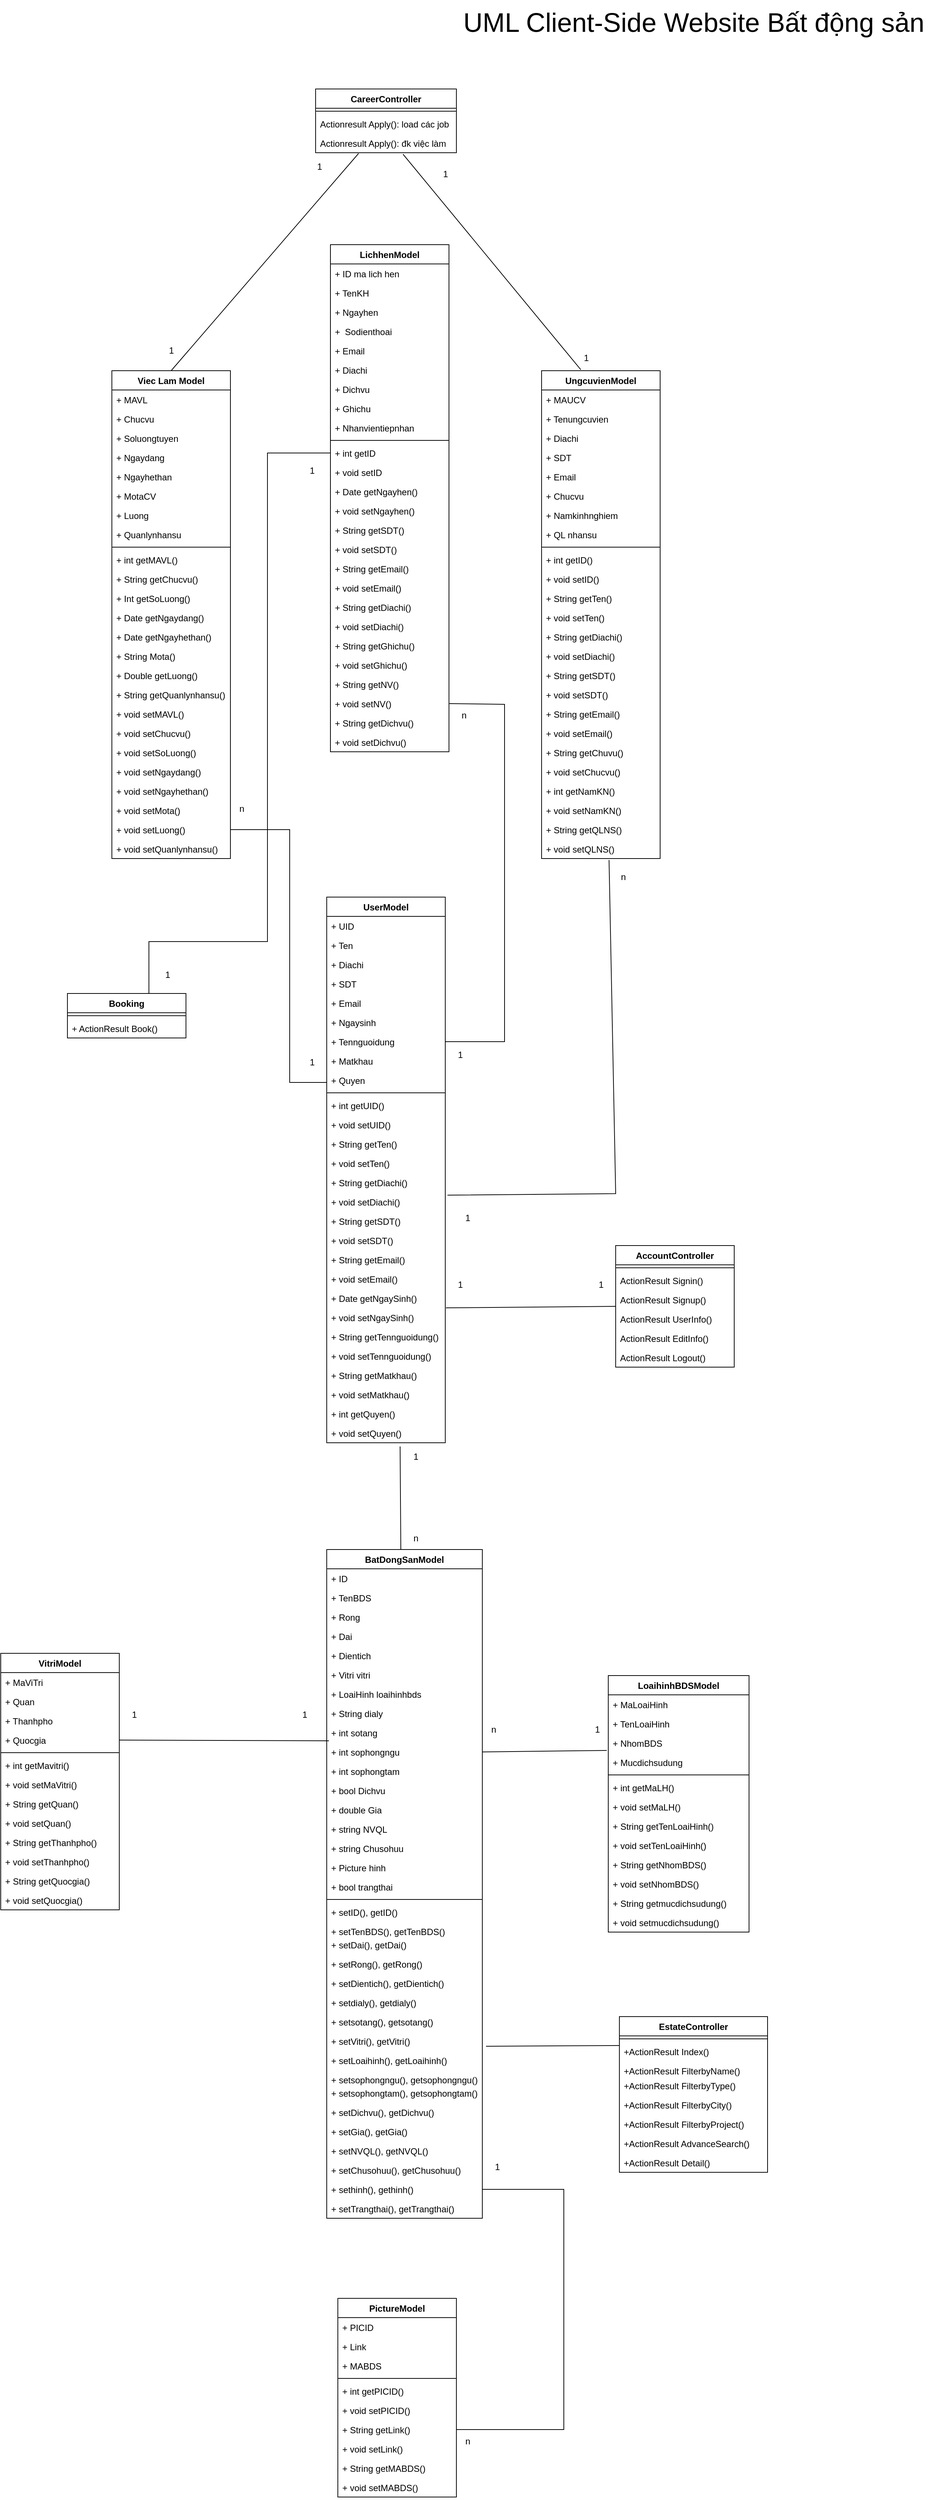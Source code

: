 <mxfile version="21.5.0" type="device">
  <diagram name="Page-1" id="Zewn9OOYctKe4t_v5cmS">
    <mxGraphModel dx="2249" dy="1944" grid="1" gridSize="10" guides="1" tooltips="1" connect="1" arrows="1" fold="1" page="1" pageScale="1" pageWidth="850" pageHeight="1100" math="0" shadow="0">
      <root>
        <mxCell id="0" />
        <mxCell id="1" parent="0" />
        <mxCell id="8bt0EGpzoLc2UHUZODhH-1" value="Viec Lam Model" style="swimlane;fontStyle=1;align=center;verticalAlign=top;childLayout=stackLayout;horizontal=1;startSize=26;horizontalStack=0;resizeParent=1;resizeParentMax=0;resizeLast=0;collapsible=1;marginBottom=0;whiteSpace=wrap;html=1;" vertex="1" parent="1">
          <mxGeometry x="-170" y="330" width="160" height="658" as="geometry" />
        </mxCell>
        <mxCell id="8bt0EGpzoLc2UHUZODhH-18" value="+ MAVL" style="text;strokeColor=none;fillColor=none;align=left;verticalAlign=top;spacingLeft=4;spacingRight=4;overflow=hidden;rotatable=0;points=[[0,0.5],[1,0.5]];portConstraint=eastwest;whiteSpace=wrap;html=1;" vertex="1" parent="8bt0EGpzoLc2UHUZODhH-1">
          <mxGeometry y="26" width="160" height="26" as="geometry" />
        </mxCell>
        <mxCell id="8bt0EGpzoLc2UHUZODhH-2" value="+ Chucvu" style="text;strokeColor=none;fillColor=none;align=left;verticalAlign=top;spacingLeft=4;spacingRight=4;overflow=hidden;rotatable=0;points=[[0,0.5],[1,0.5]];portConstraint=eastwest;whiteSpace=wrap;html=1;" vertex="1" parent="8bt0EGpzoLc2UHUZODhH-1">
          <mxGeometry y="52" width="160" height="26" as="geometry" />
        </mxCell>
        <mxCell id="8bt0EGpzoLc2UHUZODhH-5" value="+ Soluongtuyen" style="text;strokeColor=none;fillColor=none;align=left;verticalAlign=top;spacingLeft=4;spacingRight=4;overflow=hidden;rotatable=0;points=[[0,0.5],[1,0.5]];portConstraint=eastwest;whiteSpace=wrap;html=1;" vertex="1" parent="8bt0EGpzoLc2UHUZODhH-1">
          <mxGeometry y="78" width="160" height="26" as="geometry" />
        </mxCell>
        <mxCell id="8bt0EGpzoLc2UHUZODhH-6" value="+ Ngaydang" style="text;strokeColor=none;fillColor=none;align=left;verticalAlign=top;spacingLeft=4;spacingRight=4;overflow=hidden;rotatable=0;points=[[0,0.5],[1,0.5]];portConstraint=eastwest;whiteSpace=wrap;html=1;" vertex="1" parent="8bt0EGpzoLc2UHUZODhH-1">
          <mxGeometry y="104" width="160" height="26" as="geometry" />
        </mxCell>
        <mxCell id="8bt0EGpzoLc2UHUZODhH-11" value="+ Ngayhethan" style="text;strokeColor=none;fillColor=none;align=left;verticalAlign=top;spacingLeft=4;spacingRight=4;overflow=hidden;rotatable=0;points=[[0,0.5],[1,0.5]];portConstraint=eastwest;whiteSpace=wrap;html=1;" vertex="1" parent="8bt0EGpzoLc2UHUZODhH-1">
          <mxGeometry y="130" width="160" height="26" as="geometry" />
        </mxCell>
        <mxCell id="8bt0EGpzoLc2UHUZODhH-12" value="+ MotaCV" style="text;strokeColor=none;fillColor=none;align=left;verticalAlign=top;spacingLeft=4;spacingRight=4;overflow=hidden;rotatable=0;points=[[0,0.5],[1,0.5]];portConstraint=eastwest;whiteSpace=wrap;html=1;" vertex="1" parent="8bt0EGpzoLc2UHUZODhH-1">
          <mxGeometry y="156" width="160" height="26" as="geometry" />
        </mxCell>
        <mxCell id="8bt0EGpzoLc2UHUZODhH-14" value="+ Luong" style="text;strokeColor=none;fillColor=none;align=left;verticalAlign=top;spacingLeft=4;spacingRight=4;overflow=hidden;rotatable=0;points=[[0,0.5],[1,0.5]];portConstraint=eastwest;whiteSpace=wrap;html=1;" vertex="1" parent="8bt0EGpzoLc2UHUZODhH-1">
          <mxGeometry y="182" width="160" height="26" as="geometry" />
        </mxCell>
        <mxCell id="8bt0EGpzoLc2UHUZODhH-13" value="+ Quanlynhansu" style="text;strokeColor=none;fillColor=none;align=left;verticalAlign=top;spacingLeft=4;spacingRight=4;overflow=hidden;rotatable=0;points=[[0,0.5],[1,0.5]];portConstraint=eastwest;whiteSpace=wrap;html=1;" vertex="1" parent="8bt0EGpzoLc2UHUZODhH-1">
          <mxGeometry y="208" width="160" height="26" as="geometry" />
        </mxCell>
        <mxCell id="8bt0EGpzoLc2UHUZODhH-3" value="" style="line;strokeWidth=1;fillColor=none;align=left;verticalAlign=middle;spacingTop=-1;spacingLeft=3;spacingRight=3;rotatable=0;labelPosition=right;points=[];portConstraint=eastwest;strokeColor=inherit;" vertex="1" parent="8bt0EGpzoLc2UHUZODhH-1">
          <mxGeometry y="234" width="160" height="8" as="geometry" />
        </mxCell>
        <mxCell id="8bt0EGpzoLc2UHUZODhH-4" value="+ int getMAVL()" style="text;strokeColor=none;fillColor=none;align=left;verticalAlign=top;spacingLeft=4;spacingRight=4;overflow=hidden;rotatable=0;points=[[0,0.5],[1,0.5]];portConstraint=eastwest;whiteSpace=wrap;html=1;" vertex="1" parent="8bt0EGpzoLc2UHUZODhH-1">
          <mxGeometry y="242" width="160" height="26" as="geometry" />
        </mxCell>
        <mxCell id="8bt0EGpzoLc2UHUZODhH-19" value="+ String getChucvu()" style="text;strokeColor=none;fillColor=none;align=left;verticalAlign=top;spacingLeft=4;spacingRight=4;overflow=hidden;rotatable=0;points=[[0,0.5],[1,0.5]];portConstraint=eastwest;whiteSpace=wrap;html=1;" vertex="1" parent="8bt0EGpzoLc2UHUZODhH-1">
          <mxGeometry y="268" width="160" height="26" as="geometry" />
        </mxCell>
        <mxCell id="8bt0EGpzoLc2UHUZODhH-15" value="+ Int getSoLuong()" style="text;strokeColor=none;fillColor=none;align=left;verticalAlign=top;spacingLeft=4;spacingRight=4;overflow=hidden;rotatable=0;points=[[0,0.5],[1,0.5]];portConstraint=eastwest;whiteSpace=wrap;html=1;" vertex="1" parent="8bt0EGpzoLc2UHUZODhH-1">
          <mxGeometry y="294" width="160" height="26" as="geometry" />
        </mxCell>
        <mxCell id="8bt0EGpzoLc2UHUZODhH-16" value="+ Date getNgaydang()" style="text;strokeColor=none;fillColor=none;align=left;verticalAlign=top;spacingLeft=4;spacingRight=4;overflow=hidden;rotatable=0;points=[[0,0.5],[1,0.5]];portConstraint=eastwest;whiteSpace=wrap;html=1;" vertex="1" parent="8bt0EGpzoLc2UHUZODhH-1">
          <mxGeometry y="320" width="160" height="26" as="geometry" />
        </mxCell>
        <mxCell id="8bt0EGpzoLc2UHUZODhH-17" value="+ Date getNgayhethan()" style="text;strokeColor=none;fillColor=none;align=left;verticalAlign=top;spacingLeft=4;spacingRight=4;overflow=hidden;rotatable=0;points=[[0,0.5],[1,0.5]];portConstraint=eastwest;whiteSpace=wrap;html=1;" vertex="1" parent="8bt0EGpzoLc2UHUZODhH-1">
          <mxGeometry y="346" width="160" height="26" as="geometry" />
        </mxCell>
        <mxCell id="8bt0EGpzoLc2UHUZODhH-20" value="+ String Mota()" style="text;strokeColor=none;fillColor=none;align=left;verticalAlign=top;spacingLeft=4;spacingRight=4;overflow=hidden;rotatable=0;points=[[0,0.5],[1,0.5]];portConstraint=eastwest;whiteSpace=wrap;html=1;" vertex="1" parent="8bt0EGpzoLc2UHUZODhH-1">
          <mxGeometry y="372" width="160" height="26" as="geometry" />
        </mxCell>
        <mxCell id="8bt0EGpzoLc2UHUZODhH-21" value="+ Double getLuong()" style="text;strokeColor=none;fillColor=none;align=left;verticalAlign=top;spacingLeft=4;spacingRight=4;overflow=hidden;rotatable=0;points=[[0,0.5],[1,0.5]];portConstraint=eastwest;whiteSpace=wrap;html=1;" vertex="1" parent="8bt0EGpzoLc2UHUZODhH-1">
          <mxGeometry y="398" width="160" height="26" as="geometry" />
        </mxCell>
        <mxCell id="8bt0EGpzoLc2UHUZODhH-22" value="+ String getQuanlynhansu()" style="text;strokeColor=none;fillColor=none;align=left;verticalAlign=top;spacingLeft=4;spacingRight=4;overflow=hidden;rotatable=0;points=[[0,0.5],[1,0.5]];portConstraint=eastwest;whiteSpace=wrap;html=1;" vertex="1" parent="8bt0EGpzoLc2UHUZODhH-1">
          <mxGeometry y="424" width="160" height="26" as="geometry" />
        </mxCell>
        <mxCell id="8bt0EGpzoLc2UHUZODhH-23" value="+ void setMAVL()" style="text;strokeColor=none;fillColor=none;align=left;verticalAlign=top;spacingLeft=4;spacingRight=4;overflow=hidden;rotatable=0;points=[[0,0.5],[1,0.5]];portConstraint=eastwest;whiteSpace=wrap;html=1;" vertex="1" parent="8bt0EGpzoLc2UHUZODhH-1">
          <mxGeometry y="450" width="160" height="26" as="geometry" />
        </mxCell>
        <mxCell id="8bt0EGpzoLc2UHUZODhH-24" value="+ void setChucvu()" style="text;strokeColor=none;fillColor=none;align=left;verticalAlign=top;spacingLeft=4;spacingRight=4;overflow=hidden;rotatable=0;points=[[0,0.5],[1,0.5]];portConstraint=eastwest;whiteSpace=wrap;html=1;" vertex="1" parent="8bt0EGpzoLc2UHUZODhH-1">
          <mxGeometry y="476" width="160" height="26" as="geometry" />
        </mxCell>
        <mxCell id="8bt0EGpzoLc2UHUZODhH-25" value="+ void setSoLuong()" style="text;strokeColor=none;fillColor=none;align=left;verticalAlign=top;spacingLeft=4;spacingRight=4;overflow=hidden;rotatable=0;points=[[0,0.5],[1,0.5]];portConstraint=eastwest;whiteSpace=wrap;html=1;" vertex="1" parent="8bt0EGpzoLc2UHUZODhH-1">
          <mxGeometry y="502" width="160" height="26" as="geometry" />
        </mxCell>
        <mxCell id="8bt0EGpzoLc2UHUZODhH-26" value="+ void setNgaydang()" style="text;strokeColor=none;fillColor=none;align=left;verticalAlign=top;spacingLeft=4;spacingRight=4;overflow=hidden;rotatable=0;points=[[0,0.5],[1,0.5]];portConstraint=eastwest;whiteSpace=wrap;html=1;" vertex="1" parent="8bt0EGpzoLc2UHUZODhH-1">
          <mxGeometry y="528" width="160" height="26" as="geometry" />
        </mxCell>
        <mxCell id="8bt0EGpzoLc2UHUZODhH-27" value="+ void setNgayhethan()" style="text;strokeColor=none;fillColor=none;align=left;verticalAlign=top;spacingLeft=4;spacingRight=4;overflow=hidden;rotatable=0;points=[[0,0.5],[1,0.5]];portConstraint=eastwest;whiteSpace=wrap;html=1;" vertex="1" parent="8bt0EGpzoLc2UHUZODhH-1">
          <mxGeometry y="554" width="160" height="26" as="geometry" />
        </mxCell>
        <mxCell id="8bt0EGpzoLc2UHUZODhH-28" value="+ void setMota()" style="text;strokeColor=none;fillColor=none;align=left;verticalAlign=top;spacingLeft=4;spacingRight=4;overflow=hidden;rotatable=0;points=[[0,0.5],[1,0.5]];portConstraint=eastwest;whiteSpace=wrap;html=1;" vertex="1" parent="8bt0EGpzoLc2UHUZODhH-1">
          <mxGeometry y="580" width="160" height="26" as="geometry" />
        </mxCell>
        <mxCell id="8bt0EGpzoLc2UHUZODhH-29" value="+ void setLuong()" style="text;strokeColor=none;fillColor=none;align=left;verticalAlign=top;spacingLeft=4;spacingRight=4;overflow=hidden;rotatable=0;points=[[0,0.5],[1,0.5]];portConstraint=eastwest;whiteSpace=wrap;html=1;" vertex="1" parent="8bt0EGpzoLc2UHUZODhH-1">
          <mxGeometry y="606" width="160" height="26" as="geometry" />
        </mxCell>
        <mxCell id="8bt0EGpzoLc2UHUZODhH-30" value="+ void setQuanlynhansu()" style="text;strokeColor=none;fillColor=none;align=left;verticalAlign=top;spacingLeft=4;spacingRight=4;overflow=hidden;rotatable=0;points=[[0,0.5],[1,0.5]];portConstraint=eastwest;whiteSpace=wrap;html=1;" vertex="1" parent="8bt0EGpzoLc2UHUZODhH-1">
          <mxGeometry y="632" width="160" height="26" as="geometry" />
        </mxCell>
        <mxCell id="8bt0EGpzoLc2UHUZODhH-7" value="&lt;font style=&quot;font-size: 36px;&quot;&gt;UML Client-Side Website Bất động sản&lt;/font&gt;" style="text;html=1;align=center;verticalAlign=middle;resizable=0;points=[];autosize=1;strokeColor=none;fillColor=none;" vertex="1" parent="1">
          <mxGeometry x="290" y="-170" width="650" height="60" as="geometry" />
        </mxCell>
        <mxCell id="8bt0EGpzoLc2UHUZODhH-31" value="LichhenModel" style="swimlane;fontStyle=1;align=center;verticalAlign=top;childLayout=stackLayout;horizontal=1;startSize=26;horizontalStack=0;resizeParent=1;resizeParentMax=0;resizeLast=0;collapsible=1;marginBottom=0;whiteSpace=wrap;html=1;" vertex="1" parent="1">
          <mxGeometry x="125" y="160" width="160" height="684" as="geometry" />
        </mxCell>
        <mxCell id="8bt0EGpzoLc2UHUZODhH-32" value="+ ID ma lich hen" style="text;strokeColor=none;fillColor=none;align=left;verticalAlign=top;spacingLeft=4;spacingRight=4;overflow=hidden;rotatable=0;points=[[0,0.5],[1,0.5]];portConstraint=eastwest;whiteSpace=wrap;html=1;" vertex="1" parent="8bt0EGpzoLc2UHUZODhH-31">
          <mxGeometry y="26" width="160" height="26" as="geometry" />
        </mxCell>
        <mxCell id="8bt0EGpzoLc2UHUZODhH-35" value="+ TenKH" style="text;strokeColor=none;fillColor=none;align=left;verticalAlign=top;spacingLeft=4;spacingRight=4;overflow=hidden;rotatable=0;points=[[0,0.5],[1,0.5]];portConstraint=eastwest;whiteSpace=wrap;html=1;" vertex="1" parent="8bt0EGpzoLc2UHUZODhH-31">
          <mxGeometry y="52" width="160" height="26" as="geometry" />
        </mxCell>
        <mxCell id="8bt0EGpzoLc2UHUZODhH-36" value="+ Ngayhen" style="text;strokeColor=none;fillColor=none;align=left;verticalAlign=top;spacingLeft=4;spacingRight=4;overflow=hidden;rotatable=0;points=[[0,0.5],[1,0.5]];portConstraint=eastwest;whiteSpace=wrap;html=1;" vertex="1" parent="8bt0EGpzoLc2UHUZODhH-31">
          <mxGeometry y="78" width="160" height="26" as="geometry" />
        </mxCell>
        <mxCell id="8bt0EGpzoLc2UHUZODhH-37" value="+&amp;nbsp; Sodienthoai" style="text;strokeColor=none;fillColor=none;align=left;verticalAlign=top;spacingLeft=4;spacingRight=4;overflow=hidden;rotatable=0;points=[[0,0.5],[1,0.5]];portConstraint=eastwest;whiteSpace=wrap;html=1;" vertex="1" parent="8bt0EGpzoLc2UHUZODhH-31">
          <mxGeometry y="104" width="160" height="26" as="geometry" />
        </mxCell>
        <mxCell id="8bt0EGpzoLc2UHUZODhH-38" value="+ Email" style="text;strokeColor=none;fillColor=none;align=left;verticalAlign=top;spacingLeft=4;spacingRight=4;overflow=hidden;rotatable=0;points=[[0,0.5],[1,0.5]];portConstraint=eastwest;whiteSpace=wrap;html=1;" vertex="1" parent="8bt0EGpzoLc2UHUZODhH-31">
          <mxGeometry y="130" width="160" height="26" as="geometry" />
        </mxCell>
        <mxCell id="8bt0EGpzoLc2UHUZODhH-39" value="+ Diachi" style="text;strokeColor=none;fillColor=none;align=left;verticalAlign=top;spacingLeft=4;spacingRight=4;overflow=hidden;rotatable=0;points=[[0,0.5],[1,0.5]];portConstraint=eastwest;whiteSpace=wrap;html=1;" vertex="1" parent="8bt0EGpzoLc2UHUZODhH-31">
          <mxGeometry y="156" width="160" height="26" as="geometry" />
        </mxCell>
        <mxCell id="8bt0EGpzoLc2UHUZODhH-269" value="+ Dichvu" style="text;strokeColor=none;fillColor=none;align=left;verticalAlign=top;spacingLeft=4;spacingRight=4;overflow=hidden;rotatable=0;points=[[0,0.5],[1,0.5]];portConstraint=eastwest;whiteSpace=wrap;html=1;" vertex="1" parent="8bt0EGpzoLc2UHUZODhH-31">
          <mxGeometry y="182" width="160" height="26" as="geometry" />
        </mxCell>
        <mxCell id="8bt0EGpzoLc2UHUZODhH-40" value="+ Ghichu" style="text;strokeColor=none;fillColor=none;align=left;verticalAlign=top;spacingLeft=4;spacingRight=4;overflow=hidden;rotatable=0;points=[[0,0.5],[1,0.5]];portConstraint=eastwest;whiteSpace=wrap;html=1;" vertex="1" parent="8bt0EGpzoLc2UHUZODhH-31">
          <mxGeometry y="208" width="160" height="26" as="geometry" />
        </mxCell>
        <mxCell id="8bt0EGpzoLc2UHUZODhH-41" value="+ Nhanvientiepnhan" style="text;strokeColor=none;fillColor=none;align=left;verticalAlign=top;spacingLeft=4;spacingRight=4;overflow=hidden;rotatable=0;points=[[0,0.5],[1,0.5]];portConstraint=eastwest;whiteSpace=wrap;html=1;" vertex="1" parent="8bt0EGpzoLc2UHUZODhH-31">
          <mxGeometry y="234" width="160" height="26" as="geometry" />
        </mxCell>
        <mxCell id="8bt0EGpzoLc2UHUZODhH-33" value="" style="line;strokeWidth=1;fillColor=none;align=left;verticalAlign=middle;spacingTop=-1;spacingLeft=3;spacingRight=3;rotatable=0;labelPosition=right;points=[];portConstraint=eastwest;strokeColor=inherit;" vertex="1" parent="8bt0EGpzoLc2UHUZODhH-31">
          <mxGeometry y="260" width="160" height="8" as="geometry" />
        </mxCell>
        <mxCell id="8bt0EGpzoLc2UHUZODhH-34" value="+ int getID" style="text;strokeColor=none;fillColor=none;align=left;verticalAlign=top;spacingLeft=4;spacingRight=4;overflow=hidden;rotatable=0;points=[[0,0.5],[1,0.5]];portConstraint=eastwest;whiteSpace=wrap;html=1;" vertex="1" parent="8bt0EGpzoLc2UHUZODhH-31">
          <mxGeometry y="268" width="160" height="26" as="geometry" />
        </mxCell>
        <mxCell id="8bt0EGpzoLc2UHUZODhH-42" value="+ void setID" style="text;strokeColor=none;fillColor=none;align=left;verticalAlign=top;spacingLeft=4;spacingRight=4;overflow=hidden;rotatable=0;points=[[0,0.5],[1,0.5]];portConstraint=eastwest;whiteSpace=wrap;html=1;" vertex="1" parent="8bt0EGpzoLc2UHUZODhH-31">
          <mxGeometry y="294" width="160" height="26" as="geometry" />
        </mxCell>
        <mxCell id="8bt0EGpzoLc2UHUZODhH-43" value="+ Date getNgayhen()" style="text;strokeColor=none;fillColor=none;align=left;verticalAlign=top;spacingLeft=4;spacingRight=4;overflow=hidden;rotatable=0;points=[[0,0.5],[1,0.5]];portConstraint=eastwest;whiteSpace=wrap;html=1;" vertex="1" parent="8bt0EGpzoLc2UHUZODhH-31">
          <mxGeometry y="320" width="160" height="26" as="geometry" />
        </mxCell>
        <mxCell id="8bt0EGpzoLc2UHUZODhH-44" value="+ void setNgayhen()" style="text;strokeColor=none;fillColor=none;align=left;verticalAlign=top;spacingLeft=4;spacingRight=4;overflow=hidden;rotatable=0;points=[[0,0.5],[1,0.5]];portConstraint=eastwest;whiteSpace=wrap;html=1;" vertex="1" parent="8bt0EGpzoLc2UHUZODhH-31">
          <mxGeometry y="346" width="160" height="26" as="geometry" />
        </mxCell>
        <mxCell id="8bt0EGpzoLc2UHUZODhH-45" value="+ String getSDT()" style="text;strokeColor=none;fillColor=none;align=left;verticalAlign=top;spacingLeft=4;spacingRight=4;overflow=hidden;rotatable=0;points=[[0,0.5],[1,0.5]];portConstraint=eastwest;whiteSpace=wrap;html=1;" vertex="1" parent="8bt0EGpzoLc2UHUZODhH-31">
          <mxGeometry y="372" width="160" height="26" as="geometry" />
        </mxCell>
        <mxCell id="8bt0EGpzoLc2UHUZODhH-46" value="+ void setSDT()" style="text;strokeColor=none;fillColor=none;align=left;verticalAlign=top;spacingLeft=4;spacingRight=4;overflow=hidden;rotatable=0;points=[[0,0.5],[1,0.5]];portConstraint=eastwest;whiteSpace=wrap;html=1;" vertex="1" parent="8bt0EGpzoLc2UHUZODhH-31">
          <mxGeometry y="398" width="160" height="26" as="geometry" />
        </mxCell>
        <mxCell id="8bt0EGpzoLc2UHUZODhH-47" value="+ String getEmail()" style="text;strokeColor=none;fillColor=none;align=left;verticalAlign=top;spacingLeft=4;spacingRight=4;overflow=hidden;rotatable=0;points=[[0,0.5],[1,0.5]];portConstraint=eastwest;whiteSpace=wrap;html=1;" vertex="1" parent="8bt0EGpzoLc2UHUZODhH-31">
          <mxGeometry y="424" width="160" height="26" as="geometry" />
        </mxCell>
        <mxCell id="8bt0EGpzoLc2UHUZODhH-48" value="+ void setEmail()" style="text;strokeColor=none;fillColor=none;align=left;verticalAlign=top;spacingLeft=4;spacingRight=4;overflow=hidden;rotatable=0;points=[[0,0.5],[1,0.5]];portConstraint=eastwest;whiteSpace=wrap;html=1;" vertex="1" parent="8bt0EGpzoLc2UHUZODhH-31">
          <mxGeometry y="450" width="160" height="26" as="geometry" />
        </mxCell>
        <mxCell id="8bt0EGpzoLc2UHUZODhH-49" value="+ String getDiachi()" style="text;strokeColor=none;fillColor=none;align=left;verticalAlign=top;spacingLeft=4;spacingRight=4;overflow=hidden;rotatable=0;points=[[0,0.5],[1,0.5]];portConstraint=eastwest;whiteSpace=wrap;html=1;" vertex="1" parent="8bt0EGpzoLc2UHUZODhH-31">
          <mxGeometry y="476" width="160" height="26" as="geometry" />
        </mxCell>
        <mxCell id="8bt0EGpzoLc2UHUZODhH-50" value="+ void setDiachi()" style="text;strokeColor=none;fillColor=none;align=left;verticalAlign=top;spacingLeft=4;spacingRight=4;overflow=hidden;rotatable=0;points=[[0,0.5],[1,0.5]];portConstraint=eastwest;whiteSpace=wrap;html=1;" vertex="1" parent="8bt0EGpzoLc2UHUZODhH-31">
          <mxGeometry y="502" width="160" height="26" as="geometry" />
        </mxCell>
        <mxCell id="8bt0EGpzoLc2UHUZODhH-51" value="+ String getGhichu()" style="text;strokeColor=none;fillColor=none;align=left;verticalAlign=top;spacingLeft=4;spacingRight=4;overflow=hidden;rotatable=0;points=[[0,0.5],[1,0.5]];portConstraint=eastwest;whiteSpace=wrap;html=1;" vertex="1" parent="8bt0EGpzoLc2UHUZODhH-31">
          <mxGeometry y="528" width="160" height="26" as="geometry" />
        </mxCell>
        <mxCell id="8bt0EGpzoLc2UHUZODhH-52" value="+ void setGhichu()" style="text;strokeColor=none;fillColor=none;align=left;verticalAlign=top;spacingLeft=4;spacingRight=4;overflow=hidden;rotatable=0;points=[[0,0.5],[1,0.5]];portConstraint=eastwest;whiteSpace=wrap;html=1;" vertex="1" parent="8bt0EGpzoLc2UHUZODhH-31">
          <mxGeometry y="554" width="160" height="26" as="geometry" />
        </mxCell>
        <mxCell id="8bt0EGpzoLc2UHUZODhH-53" value="+ String getNV()" style="text;strokeColor=none;fillColor=none;align=left;verticalAlign=top;spacingLeft=4;spacingRight=4;overflow=hidden;rotatable=0;points=[[0,0.5],[1,0.5]];portConstraint=eastwest;whiteSpace=wrap;html=1;" vertex="1" parent="8bt0EGpzoLc2UHUZODhH-31">
          <mxGeometry y="580" width="160" height="26" as="geometry" />
        </mxCell>
        <mxCell id="8bt0EGpzoLc2UHUZODhH-54" value="+ void setNV()" style="text;strokeColor=none;fillColor=none;align=left;verticalAlign=top;spacingLeft=4;spacingRight=4;overflow=hidden;rotatable=0;points=[[0,0.5],[1,0.5]];portConstraint=eastwest;whiteSpace=wrap;html=1;" vertex="1" parent="8bt0EGpzoLc2UHUZODhH-31">
          <mxGeometry y="606" width="160" height="26" as="geometry" />
        </mxCell>
        <mxCell id="8bt0EGpzoLc2UHUZODhH-270" value="+ String getDichvu()" style="text;strokeColor=none;fillColor=none;align=left;verticalAlign=top;spacingLeft=4;spacingRight=4;overflow=hidden;rotatable=0;points=[[0,0.5],[1,0.5]];portConstraint=eastwest;whiteSpace=wrap;html=1;" vertex="1" parent="8bt0EGpzoLc2UHUZODhH-31">
          <mxGeometry y="632" width="160" height="26" as="geometry" />
        </mxCell>
        <mxCell id="8bt0EGpzoLc2UHUZODhH-271" value="+ void setDichvu()" style="text;strokeColor=none;fillColor=none;align=left;verticalAlign=top;spacingLeft=4;spacingRight=4;overflow=hidden;rotatable=0;points=[[0,0.5],[1,0.5]];portConstraint=eastwest;whiteSpace=wrap;html=1;" vertex="1" parent="8bt0EGpzoLc2UHUZODhH-31">
          <mxGeometry y="658" width="160" height="26" as="geometry" />
        </mxCell>
        <mxCell id="8bt0EGpzoLc2UHUZODhH-55" value="UngcuvienModel" style="swimlane;fontStyle=1;align=center;verticalAlign=top;childLayout=stackLayout;horizontal=1;startSize=26;horizontalStack=0;resizeParent=1;resizeParentMax=0;resizeLast=0;collapsible=1;marginBottom=0;whiteSpace=wrap;html=1;" vertex="1" parent="1">
          <mxGeometry x="410" y="330" width="160" height="658" as="geometry" />
        </mxCell>
        <mxCell id="8bt0EGpzoLc2UHUZODhH-56" value="+ MAUCV" style="text;strokeColor=none;fillColor=none;align=left;verticalAlign=top;spacingLeft=4;spacingRight=4;overflow=hidden;rotatable=0;points=[[0,0.5],[1,0.5]];portConstraint=eastwest;whiteSpace=wrap;html=1;" vertex="1" parent="8bt0EGpzoLc2UHUZODhH-55">
          <mxGeometry y="26" width="160" height="26" as="geometry" />
        </mxCell>
        <mxCell id="8bt0EGpzoLc2UHUZODhH-59" value="+ Tenungcuvien" style="text;strokeColor=none;fillColor=none;align=left;verticalAlign=top;spacingLeft=4;spacingRight=4;overflow=hidden;rotatable=0;points=[[0,0.5],[1,0.5]];portConstraint=eastwest;whiteSpace=wrap;html=1;" vertex="1" parent="8bt0EGpzoLc2UHUZODhH-55">
          <mxGeometry y="52" width="160" height="26" as="geometry" />
        </mxCell>
        <mxCell id="8bt0EGpzoLc2UHUZODhH-60" value="+ Diachi" style="text;strokeColor=none;fillColor=none;align=left;verticalAlign=top;spacingLeft=4;spacingRight=4;overflow=hidden;rotatable=0;points=[[0,0.5],[1,0.5]];portConstraint=eastwest;whiteSpace=wrap;html=1;" vertex="1" parent="8bt0EGpzoLc2UHUZODhH-55">
          <mxGeometry y="78" width="160" height="26" as="geometry" />
        </mxCell>
        <mxCell id="8bt0EGpzoLc2UHUZODhH-61" value="+ SDT" style="text;strokeColor=none;fillColor=none;align=left;verticalAlign=top;spacingLeft=4;spacingRight=4;overflow=hidden;rotatable=0;points=[[0,0.5],[1,0.5]];portConstraint=eastwest;whiteSpace=wrap;html=1;" vertex="1" parent="8bt0EGpzoLc2UHUZODhH-55">
          <mxGeometry y="104" width="160" height="26" as="geometry" />
        </mxCell>
        <mxCell id="8bt0EGpzoLc2UHUZODhH-62" value="+ Email" style="text;strokeColor=none;fillColor=none;align=left;verticalAlign=top;spacingLeft=4;spacingRight=4;overflow=hidden;rotatable=0;points=[[0,0.5],[1,0.5]];portConstraint=eastwest;whiteSpace=wrap;html=1;" vertex="1" parent="8bt0EGpzoLc2UHUZODhH-55">
          <mxGeometry y="130" width="160" height="26" as="geometry" />
        </mxCell>
        <mxCell id="8bt0EGpzoLc2UHUZODhH-63" value="+ Chucvu" style="text;strokeColor=none;fillColor=none;align=left;verticalAlign=top;spacingLeft=4;spacingRight=4;overflow=hidden;rotatable=0;points=[[0,0.5],[1,0.5]];portConstraint=eastwest;whiteSpace=wrap;html=1;" vertex="1" parent="8bt0EGpzoLc2UHUZODhH-55">
          <mxGeometry y="156" width="160" height="26" as="geometry" />
        </mxCell>
        <mxCell id="8bt0EGpzoLc2UHUZODhH-64" value="+ Namkinhnghiem" style="text;strokeColor=none;fillColor=none;align=left;verticalAlign=top;spacingLeft=4;spacingRight=4;overflow=hidden;rotatable=0;points=[[0,0.5],[1,0.5]];portConstraint=eastwest;whiteSpace=wrap;html=1;" vertex="1" parent="8bt0EGpzoLc2UHUZODhH-55">
          <mxGeometry y="182" width="160" height="26" as="geometry" />
        </mxCell>
        <mxCell id="8bt0EGpzoLc2UHUZODhH-65" value="+ QL nhansu" style="text;strokeColor=none;fillColor=none;align=left;verticalAlign=top;spacingLeft=4;spacingRight=4;overflow=hidden;rotatable=0;points=[[0,0.5],[1,0.5]];portConstraint=eastwest;whiteSpace=wrap;html=1;" vertex="1" parent="8bt0EGpzoLc2UHUZODhH-55">
          <mxGeometry y="208" width="160" height="26" as="geometry" />
        </mxCell>
        <mxCell id="8bt0EGpzoLc2UHUZODhH-57" value="" style="line;strokeWidth=1;fillColor=none;align=left;verticalAlign=middle;spacingTop=-1;spacingLeft=3;spacingRight=3;rotatable=0;labelPosition=right;points=[];portConstraint=eastwest;strokeColor=inherit;" vertex="1" parent="8bt0EGpzoLc2UHUZODhH-55">
          <mxGeometry y="234" width="160" height="8" as="geometry" />
        </mxCell>
        <mxCell id="8bt0EGpzoLc2UHUZODhH-58" value="+ int getID()" style="text;strokeColor=none;fillColor=none;align=left;verticalAlign=top;spacingLeft=4;spacingRight=4;overflow=hidden;rotatable=0;points=[[0,0.5],[1,0.5]];portConstraint=eastwest;whiteSpace=wrap;html=1;" vertex="1" parent="8bt0EGpzoLc2UHUZODhH-55">
          <mxGeometry y="242" width="160" height="26" as="geometry" />
        </mxCell>
        <mxCell id="8bt0EGpzoLc2UHUZODhH-66" value="+ void setID()" style="text;strokeColor=none;fillColor=none;align=left;verticalAlign=top;spacingLeft=4;spacingRight=4;overflow=hidden;rotatable=0;points=[[0,0.5],[1,0.5]];portConstraint=eastwest;whiteSpace=wrap;html=1;" vertex="1" parent="8bt0EGpzoLc2UHUZODhH-55">
          <mxGeometry y="268" width="160" height="26" as="geometry" />
        </mxCell>
        <mxCell id="8bt0EGpzoLc2UHUZODhH-67" value="+ String getTen()" style="text;strokeColor=none;fillColor=none;align=left;verticalAlign=top;spacingLeft=4;spacingRight=4;overflow=hidden;rotatable=0;points=[[0,0.5],[1,0.5]];portConstraint=eastwest;whiteSpace=wrap;html=1;" vertex="1" parent="8bt0EGpzoLc2UHUZODhH-55">
          <mxGeometry y="294" width="160" height="26" as="geometry" />
        </mxCell>
        <mxCell id="8bt0EGpzoLc2UHUZODhH-68" value="+ void setTen()" style="text;strokeColor=none;fillColor=none;align=left;verticalAlign=top;spacingLeft=4;spacingRight=4;overflow=hidden;rotatable=0;points=[[0,0.5],[1,0.5]];portConstraint=eastwest;whiteSpace=wrap;html=1;" vertex="1" parent="8bt0EGpzoLc2UHUZODhH-55">
          <mxGeometry y="320" width="160" height="26" as="geometry" />
        </mxCell>
        <mxCell id="8bt0EGpzoLc2UHUZODhH-69" value="+ String getDiachi()" style="text;strokeColor=none;fillColor=none;align=left;verticalAlign=top;spacingLeft=4;spacingRight=4;overflow=hidden;rotatable=0;points=[[0,0.5],[1,0.5]];portConstraint=eastwest;whiteSpace=wrap;html=1;" vertex="1" parent="8bt0EGpzoLc2UHUZODhH-55">
          <mxGeometry y="346" width="160" height="26" as="geometry" />
        </mxCell>
        <mxCell id="8bt0EGpzoLc2UHUZODhH-70" value="+ void setDiachi()" style="text;strokeColor=none;fillColor=none;align=left;verticalAlign=top;spacingLeft=4;spacingRight=4;overflow=hidden;rotatable=0;points=[[0,0.5],[1,0.5]];portConstraint=eastwest;whiteSpace=wrap;html=1;" vertex="1" parent="8bt0EGpzoLc2UHUZODhH-55">
          <mxGeometry y="372" width="160" height="26" as="geometry" />
        </mxCell>
        <mxCell id="8bt0EGpzoLc2UHUZODhH-71" value="+ String getSDT()" style="text;strokeColor=none;fillColor=none;align=left;verticalAlign=top;spacingLeft=4;spacingRight=4;overflow=hidden;rotatable=0;points=[[0,0.5],[1,0.5]];portConstraint=eastwest;whiteSpace=wrap;html=1;" vertex="1" parent="8bt0EGpzoLc2UHUZODhH-55">
          <mxGeometry y="398" width="160" height="26" as="geometry" />
        </mxCell>
        <mxCell id="8bt0EGpzoLc2UHUZODhH-72" value="+ void setSDT()" style="text;strokeColor=none;fillColor=none;align=left;verticalAlign=top;spacingLeft=4;spacingRight=4;overflow=hidden;rotatable=0;points=[[0,0.5],[1,0.5]];portConstraint=eastwest;whiteSpace=wrap;html=1;" vertex="1" parent="8bt0EGpzoLc2UHUZODhH-55">
          <mxGeometry y="424" width="160" height="26" as="geometry" />
        </mxCell>
        <mxCell id="8bt0EGpzoLc2UHUZODhH-73" value="+ String getEmail()" style="text;strokeColor=none;fillColor=none;align=left;verticalAlign=top;spacingLeft=4;spacingRight=4;overflow=hidden;rotatable=0;points=[[0,0.5],[1,0.5]];portConstraint=eastwest;whiteSpace=wrap;html=1;" vertex="1" parent="8bt0EGpzoLc2UHUZODhH-55">
          <mxGeometry y="450" width="160" height="26" as="geometry" />
        </mxCell>
        <mxCell id="8bt0EGpzoLc2UHUZODhH-74" value="+ void setEmail()" style="text;strokeColor=none;fillColor=none;align=left;verticalAlign=top;spacingLeft=4;spacingRight=4;overflow=hidden;rotatable=0;points=[[0,0.5],[1,0.5]];portConstraint=eastwest;whiteSpace=wrap;html=1;" vertex="1" parent="8bt0EGpzoLc2UHUZODhH-55">
          <mxGeometry y="476" width="160" height="26" as="geometry" />
        </mxCell>
        <mxCell id="8bt0EGpzoLc2UHUZODhH-75" value="+ String getChuvu()" style="text;strokeColor=none;fillColor=none;align=left;verticalAlign=top;spacingLeft=4;spacingRight=4;overflow=hidden;rotatable=0;points=[[0,0.5],[1,0.5]];portConstraint=eastwest;whiteSpace=wrap;html=1;" vertex="1" parent="8bt0EGpzoLc2UHUZODhH-55">
          <mxGeometry y="502" width="160" height="26" as="geometry" />
        </mxCell>
        <mxCell id="8bt0EGpzoLc2UHUZODhH-76" value="+ void setChucvu()" style="text;strokeColor=none;fillColor=none;align=left;verticalAlign=top;spacingLeft=4;spacingRight=4;overflow=hidden;rotatable=0;points=[[0,0.5],[1,0.5]];portConstraint=eastwest;whiteSpace=wrap;html=1;" vertex="1" parent="8bt0EGpzoLc2UHUZODhH-55">
          <mxGeometry y="528" width="160" height="26" as="geometry" />
        </mxCell>
        <mxCell id="8bt0EGpzoLc2UHUZODhH-77" value="+ int getNamKN()" style="text;strokeColor=none;fillColor=none;align=left;verticalAlign=top;spacingLeft=4;spacingRight=4;overflow=hidden;rotatable=0;points=[[0,0.5],[1,0.5]];portConstraint=eastwest;whiteSpace=wrap;html=1;" vertex="1" parent="8bt0EGpzoLc2UHUZODhH-55">
          <mxGeometry y="554" width="160" height="26" as="geometry" />
        </mxCell>
        <mxCell id="8bt0EGpzoLc2UHUZODhH-78" value="+ void setNamKN()" style="text;strokeColor=none;fillColor=none;align=left;verticalAlign=top;spacingLeft=4;spacingRight=4;overflow=hidden;rotatable=0;points=[[0,0.5],[1,0.5]];portConstraint=eastwest;whiteSpace=wrap;html=1;" vertex="1" parent="8bt0EGpzoLc2UHUZODhH-55">
          <mxGeometry y="580" width="160" height="26" as="geometry" />
        </mxCell>
        <mxCell id="8bt0EGpzoLc2UHUZODhH-79" value="+ String getQLNS()" style="text;strokeColor=none;fillColor=none;align=left;verticalAlign=top;spacingLeft=4;spacingRight=4;overflow=hidden;rotatable=0;points=[[0,0.5],[1,0.5]];portConstraint=eastwest;whiteSpace=wrap;html=1;" vertex="1" parent="8bt0EGpzoLc2UHUZODhH-55">
          <mxGeometry y="606" width="160" height="26" as="geometry" />
        </mxCell>
        <mxCell id="8bt0EGpzoLc2UHUZODhH-80" value="+ void setQLNS()" style="text;strokeColor=none;fillColor=none;align=left;verticalAlign=top;spacingLeft=4;spacingRight=4;overflow=hidden;rotatable=0;points=[[0,0.5],[1,0.5]];portConstraint=eastwest;whiteSpace=wrap;html=1;" vertex="1" parent="8bt0EGpzoLc2UHUZODhH-55">
          <mxGeometry y="632" width="160" height="26" as="geometry" />
        </mxCell>
        <mxCell id="8bt0EGpzoLc2UHUZODhH-91" value="UserModel" style="swimlane;fontStyle=1;align=center;verticalAlign=top;childLayout=stackLayout;horizontal=1;startSize=26;horizontalStack=0;resizeParent=1;resizeParentMax=0;resizeLast=0;collapsible=1;marginBottom=0;whiteSpace=wrap;html=1;" vertex="1" parent="1">
          <mxGeometry x="120" y="1040" width="160" height="736" as="geometry" />
        </mxCell>
        <mxCell id="8bt0EGpzoLc2UHUZODhH-92" value="+ UID" style="text;strokeColor=none;fillColor=none;align=left;verticalAlign=top;spacingLeft=4;spacingRight=4;overflow=hidden;rotatable=0;points=[[0,0.5],[1,0.5]];portConstraint=eastwest;whiteSpace=wrap;html=1;" vertex="1" parent="8bt0EGpzoLc2UHUZODhH-91">
          <mxGeometry y="26" width="160" height="26" as="geometry" />
        </mxCell>
        <mxCell id="8bt0EGpzoLc2UHUZODhH-93" value="+ Ten" style="text;strokeColor=none;fillColor=none;align=left;verticalAlign=top;spacingLeft=4;spacingRight=4;overflow=hidden;rotatable=0;points=[[0,0.5],[1,0.5]];portConstraint=eastwest;whiteSpace=wrap;html=1;" vertex="1" parent="8bt0EGpzoLc2UHUZODhH-91">
          <mxGeometry y="52" width="160" height="26" as="geometry" />
        </mxCell>
        <mxCell id="8bt0EGpzoLc2UHUZODhH-94" value="+ Diachi" style="text;strokeColor=none;fillColor=none;align=left;verticalAlign=top;spacingLeft=4;spacingRight=4;overflow=hidden;rotatable=0;points=[[0,0.5],[1,0.5]];portConstraint=eastwest;whiteSpace=wrap;html=1;" vertex="1" parent="8bt0EGpzoLc2UHUZODhH-91">
          <mxGeometry y="78" width="160" height="26" as="geometry" />
        </mxCell>
        <mxCell id="8bt0EGpzoLc2UHUZODhH-95" value="+ SDT" style="text;strokeColor=none;fillColor=none;align=left;verticalAlign=top;spacingLeft=4;spacingRight=4;overflow=hidden;rotatable=0;points=[[0,0.5],[1,0.5]];portConstraint=eastwest;whiteSpace=wrap;html=1;" vertex="1" parent="8bt0EGpzoLc2UHUZODhH-91">
          <mxGeometry y="104" width="160" height="26" as="geometry" />
        </mxCell>
        <mxCell id="8bt0EGpzoLc2UHUZODhH-96" value="+ Email" style="text;strokeColor=none;fillColor=none;align=left;verticalAlign=top;spacingLeft=4;spacingRight=4;overflow=hidden;rotatable=0;points=[[0,0.5],[1,0.5]];portConstraint=eastwest;whiteSpace=wrap;html=1;" vertex="1" parent="8bt0EGpzoLc2UHUZODhH-91">
          <mxGeometry y="130" width="160" height="26" as="geometry" />
        </mxCell>
        <mxCell id="8bt0EGpzoLc2UHUZODhH-97" value="+ Ngaysinh" style="text;strokeColor=none;fillColor=none;align=left;verticalAlign=top;spacingLeft=4;spacingRight=4;overflow=hidden;rotatable=0;points=[[0,0.5],[1,0.5]];portConstraint=eastwest;whiteSpace=wrap;html=1;" vertex="1" parent="8bt0EGpzoLc2UHUZODhH-91">
          <mxGeometry y="156" width="160" height="26" as="geometry" />
        </mxCell>
        <mxCell id="8bt0EGpzoLc2UHUZODhH-98" value="+ Tennguoidung" style="text;strokeColor=none;fillColor=none;align=left;verticalAlign=top;spacingLeft=4;spacingRight=4;overflow=hidden;rotatable=0;points=[[0,0.5],[1,0.5]];portConstraint=eastwest;whiteSpace=wrap;html=1;" vertex="1" parent="8bt0EGpzoLc2UHUZODhH-91">
          <mxGeometry y="182" width="160" height="26" as="geometry" />
        </mxCell>
        <mxCell id="8bt0EGpzoLc2UHUZODhH-99" value="+ Matkhau" style="text;strokeColor=none;fillColor=none;align=left;verticalAlign=top;spacingLeft=4;spacingRight=4;overflow=hidden;rotatable=0;points=[[0,0.5],[1,0.5]];portConstraint=eastwest;whiteSpace=wrap;html=1;" vertex="1" parent="8bt0EGpzoLc2UHUZODhH-91">
          <mxGeometry y="208" width="160" height="26" as="geometry" />
        </mxCell>
        <mxCell id="8bt0EGpzoLc2UHUZODhH-117" value="+ Quyen" style="text;strokeColor=none;fillColor=none;align=left;verticalAlign=top;spacingLeft=4;spacingRight=4;overflow=hidden;rotatable=0;points=[[0,0.5],[1,0.5]];portConstraint=eastwest;whiteSpace=wrap;html=1;" vertex="1" parent="8bt0EGpzoLc2UHUZODhH-91">
          <mxGeometry y="234" width="160" height="26" as="geometry" />
        </mxCell>
        <mxCell id="8bt0EGpzoLc2UHUZODhH-100" value="" style="line;strokeWidth=1;fillColor=none;align=left;verticalAlign=middle;spacingTop=-1;spacingLeft=3;spacingRight=3;rotatable=0;labelPosition=right;points=[];portConstraint=eastwest;strokeColor=inherit;" vertex="1" parent="8bt0EGpzoLc2UHUZODhH-91">
          <mxGeometry y="260" width="160" height="8" as="geometry" />
        </mxCell>
        <mxCell id="8bt0EGpzoLc2UHUZODhH-101" value="+ int getUID()" style="text;strokeColor=none;fillColor=none;align=left;verticalAlign=top;spacingLeft=4;spacingRight=4;overflow=hidden;rotatable=0;points=[[0,0.5],[1,0.5]];portConstraint=eastwest;whiteSpace=wrap;html=1;" vertex="1" parent="8bt0EGpzoLc2UHUZODhH-91">
          <mxGeometry y="268" width="160" height="26" as="geometry" />
        </mxCell>
        <mxCell id="8bt0EGpzoLc2UHUZODhH-102" value="+ void setUID()" style="text;strokeColor=none;fillColor=none;align=left;verticalAlign=top;spacingLeft=4;spacingRight=4;overflow=hidden;rotatable=0;points=[[0,0.5],[1,0.5]];portConstraint=eastwest;whiteSpace=wrap;html=1;" vertex="1" parent="8bt0EGpzoLc2UHUZODhH-91">
          <mxGeometry y="294" width="160" height="26" as="geometry" />
        </mxCell>
        <mxCell id="8bt0EGpzoLc2UHUZODhH-103" value="+ String getTen()" style="text;strokeColor=none;fillColor=none;align=left;verticalAlign=top;spacingLeft=4;spacingRight=4;overflow=hidden;rotatable=0;points=[[0,0.5],[1,0.5]];portConstraint=eastwest;whiteSpace=wrap;html=1;" vertex="1" parent="8bt0EGpzoLc2UHUZODhH-91">
          <mxGeometry y="320" width="160" height="26" as="geometry" />
        </mxCell>
        <mxCell id="8bt0EGpzoLc2UHUZODhH-104" value="+ void setTen()" style="text;strokeColor=none;fillColor=none;align=left;verticalAlign=top;spacingLeft=4;spacingRight=4;overflow=hidden;rotatable=0;points=[[0,0.5],[1,0.5]];portConstraint=eastwest;whiteSpace=wrap;html=1;" vertex="1" parent="8bt0EGpzoLc2UHUZODhH-91">
          <mxGeometry y="346" width="160" height="26" as="geometry" />
        </mxCell>
        <mxCell id="8bt0EGpzoLc2UHUZODhH-105" value="+ String getDiachi()" style="text;strokeColor=none;fillColor=none;align=left;verticalAlign=top;spacingLeft=4;spacingRight=4;overflow=hidden;rotatable=0;points=[[0,0.5],[1,0.5]];portConstraint=eastwest;whiteSpace=wrap;html=1;" vertex="1" parent="8bt0EGpzoLc2UHUZODhH-91">
          <mxGeometry y="372" width="160" height="26" as="geometry" />
        </mxCell>
        <mxCell id="8bt0EGpzoLc2UHUZODhH-106" value="+ void setDiachi()" style="text;strokeColor=none;fillColor=none;align=left;verticalAlign=top;spacingLeft=4;spacingRight=4;overflow=hidden;rotatable=0;points=[[0,0.5],[1,0.5]];portConstraint=eastwest;whiteSpace=wrap;html=1;" vertex="1" parent="8bt0EGpzoLc2UHUZODhH-91">
          <mxGeometry y="398" width="160" height="26" as="geometry" />
        </mxCell>
        <mxCell id="8bt0EGpzoLc2UHUZODhH-107" value="+ String getSDT()" style="text;strokeColor=none;fillColor=none;align=left;verticalAlign=top;spacingLeft=4;spacingRight=4;overflow=hidden;rotatable=0;points=[[0,0.5],[1,0.5]];portConstraint=eastwest;whiteSpace=wrap;html=1;" vertex="1" parent="8bt0EGpzoLc2UHUZODhH-91">
          <mxGeometry y="424" width="160" height="26" as="geometry" />
        </mxCell>
        <mxCell id="8bt0EGpzoLc2UHUZODhH-108" value="+ void setSDT()" style="text;strokeColor=none;fillColor=none;align=left;verticalAlign=top;spacingLeft=4;spacingRight=4;overflow=hidden;rotatable=0;points=[[0,0.5],[1,0.5]];portConstraint=eastwest;whiteSpace=wrap;html=1;" vertex="1" parent="8bt0EGpzoLc2UHUZODhH-91">
          <mxGeometry y="450" width="160" height="26" as="geometry" />
        </mxCell>
        <mxCell id="8bt0EGpzoLc2UHUZODhH-109" value="+ String getEmail()" style="text;strokeColor=none;fillColor=none;align=left;verticalAlign=top;spacingLeft=4;spacingRight=4;overflow=hidden;rotatable=0;points=[[0,0.5],[1,0.5]];portConstraint=eastwest;whiteSpace=wrap;html=1;" vertex="1" parent="8bt0EGpzoLc2UHUZODhH-91">
          <mxGeometry y="476" width="160" height="26" as="geometry" />
        </mxCell>
        <mxCell id="8bt0EGpzoLc2UHUZODhH-110" value="+ void setEmail()" style="text;strokeColor=none;fillColor=none;align=left;verticalAlign=top;spacingLeft=4;spacingRight=4;overflow=hidden;rotatable=0;points=[[0,0.5],[1,0.5]];portConstraint=eastwest;whiteSpace=wrap;html=1;" vertex="1" parent="8bt0EGpzoLc2UHUZODhH-91">
          <mxGeometry y="502" width="160" height="26" as="geometry" />
        </mxCell>
        <mxCell id="8bt0EGpzoLc2UHUZODhH-111" value="+ Date getNgaySinh()" style="text;strokeColor=none;fillColor=none;align=left;verticalAlign=top;spacingLeft=4;spacingRight=4;overflow=hidden;rotatable=0;points=[[0,0.5],[1,0.5]];portConstraint=eastwest;whiteSpace=wrap;html=1;" vertex="1" parent="8bt0EGpzoLc2UHUZODhH-91">
          <mxGeometry y="528" width="160" height="26" as="geometry" />
        </mxCell>
        <mxCell id="8bt0EGpzoLc2UHUZODhH-112" value="+ void setNgaySinh()" style="text;strokeColor=none;fillColor=none;align=left;verticalAlign=top;spacingLeft=4;spacingRight=4;overflow=hidden;rotatable=0;points=[[0,0.5],[1,0.5]];portConstraint=eastwest;whiteSpace=wrap;html=1;" vertex="1" parent="8bt0EGpzoLc2UHUZODhH-91">
          <mxGeometry y="554" width="160" height="26" as="geometry" />
        </mxCell>
        <mxCell id="8bt0EGpzoLc2UHUZODhH-113" value="+ String getTennguoidung()" style="text;strokeColor=none;fillColor=none;align=left;verticalAlign=top;spacingLeft=4;spacingRight=4;overflow=hidden;rotatable=0;points=[[0,0.5],[1,0.5]];portConstraint=eastwest;whiteSpace=wrap;html=1;" vertex="1" parent="8bt0EGpzoLc2UHUZODhH-91">
          <mxGeometry y="580" width="160" height="26" as="geometry" />
        </mxCell>
        <mxCell id="8bt0EGpzoLc2UHUZODhH-114" value="+ void setTennguoidung()" style="text;strokeColor=none;fillColor=none;align=left;verticalAlign=top;spacingLeft=4;spacingRight=4;overflow=hidden;rotatable=0;points=[[0,0.5],[1,0.5]];portConstraint=eastwest;whiteSpace=wrap;html=1;" vertex="1" parent="8bt0EGpzoLc2UHUZODhH-91">
          <mxGeometry y="606" width="160" height="26" as="geometry" />
        </mxCell>
        <mxCell id="8bt0EGpzoLc2UHUZODhH-115" value="+ String getMatkhau()" style="text;strokeColor=none;fillColor=none;align=left;verticalAlign=top;spacingLeft=4;spacingRight=4;overflow=hidden;rotatable=0;points=[[0,0.5],[1,0.5]];portConstraint=eastwest;whiteSpace=wrap;html=1;" vertex="1" parent="8bt0EGpzoLc2UHUZODhH-91">
          <mxGeometry y="632" width="160" height="26" as="geometry" />
        </mxCell>
        <mxCell id="8bt0EGpzoLc2UHUZODhH-116" value="+ void setMatkhau()" style="text;strokeColor=none;fillColor=none;align=left;verticalAlign=top;spacingLeft=4;spacingRight=4;overflow=hidden;rotatable=0;points=[[0,0.5],[1,0.5]];portConstraint=eastwest;whiteSpace=wrap;html=1;" vertex="1" parent="8bt0EGpzoLc2UHUZODhH-91">
          <mxGeometry y="658" width="160" height="26" as="geometry" />
        </mxCell>
        <mxCell id="8bt0EGpzoLc2UHUZODhH-118" value="+ int getQuyen()" style="text;strokeColor=none;fillColor=none;align=left;verticalAlign=top;spacingLeft=4;spacingRight=4;overflow=hidden;rotatable=0;points=[[0,0.5],[1,0.5]];portConstraint=eastwest;whiteSpace=wrap;html=1;" vertex="1" parent="8bt0EGpzoLc2UHUZODhH-91">
          <mxGeometry y="684" width="160" height="26" as="geometry" />
        </mxCell>
        <mxCell id="8bt0EGpzoLc2UHUZODhH-119" value="+ void setQuyen()" style="text;strokeColor=none;fillColor=none;align=left;verticalAlign=top;spacingLeft=4;spacingRight=4;overflow=hidden;rotatable=0;points=[[0,0.5],[1,0.5]];portConstraint=eastwest;whiteSpace=wrap;html=1;" vertex="1" parent="8bt0EGpzoLc2UHUZODhH-91">
          <mxGeometry y="710" width="160" height="26" as="geometry" />
        </mxCell>
        <mxCell id="8bt0EGpzoLc2UHUZODhH-120" value="BatDongSanModel" style="swimlane;fontStyle=1;align=center;verticalAlign=top;childLayout=stackLayout;horizontal=1;startSize=26;horizontalStack=0;resizeParent=1;resizeParentMax=0;resizeLast=0;collapsible=1;marginBottom=0;whiteSpace=wrap;html=1;" vertex="1" parent="1">
          <mxGeometry x="120" y="1920" width="210" height="902" as="geometry" />
        </mxCell>
        <mxCell id="8bt0EGpzoLc2UHUZODhH-121" value="+ ID" style="text;strokeColor=none;fillColor=none;align=left;verticalAlign=top;spacingLeft=4;spacingRight=4;overflow=hidden;rotatable=0;points=[[0,0.5],[1,0.5]];portConstraint=eastwest;whiteSpace=wrap;html=1;" vertex="1" parent="8bt0EGpzoLc2UHUZODhH-120">
          <mxGeometry y="26" width="210" height="26" as="geometry" />
        </mxCell>
        <mxCell id="8bt0EGpzoLc2UHUZODhH-124" value="+ TenBDS" style="text;strokeColor=none;fillColor=none;align=left;verticalAlign=top;spacingLeft=4;spacingRight=4;overflow=hidden;rotatable=0;points=[[0,0.5],[1,0.5]];portConstraint=eastwest;whiteSpace=wrap;html=1;" vertex="1" parent="8bt0EGpzoLc2UHUZODhH-120">
          <mxGeometry y="52" width="210" height="26" as="geometry" />
        </mxCell>
        <mxCell id="8bt0EGpzoLc2UHUZODhH-125" value="+ Rong" style="text;strokeColor=none;fillColor=none;align=left;verticalAlign=top;spacingLeft=4;spacingRight=4;overflow=hidden;rotatable=0;points=[[0,0.5],[1,0.5]];portConstraint=eastwest;whiteSpace=wrap;html=1;" vertex="1" parent="8bt0EGpzoLc2UHUZODhH-120">
          <mxGeometry y="78" width="210" height="26" as="geometry" />
        </mxCell>
        <mxCell id="8bt0EGpzoLc2UHUZODhH-126" value="+ Dai" style="text;strokeColor=none;fillColor=none;align=left;verticalAlign=top;spacingLeft=4;spacingRight=4;overflow=hidden;rotatable=0;points=[[0,0.5],[1,0.5]];portConstraint=eastwest;whiteSpace=wrap;html=1;" vertex="1" parent="8bt0EGpzoLc2UHUZODhH-120">
          <mxGeometry y="104" width="210" height="26" as="geometry" />
        </mxCell>
        <mxCell id="8bt0EGpzoLc2UHUZODhH-127" value="+ Dientich" style="text;strokeColor=none;fillColor=none;align=left;verticalAlign=top;spacingLeft=4;spacingRight=4;overflow=hidden;rotatable=0;points=[[0,0.5],[1,0.5]];portConstraint=eastwest;whiteSpace=wrap;html=1;" vertex="1" parent="8bt0EGpzoLc2UHUZODhH-120">
          <mxGeometry y="130" width="210" height="26" as="geometry" />
        </mxCell>
        <mxCell id="8bt0EGpzoLc2UHUZODhH-128" value="+ Vitri vitri" style="text;strokeColor=none;fillColor=none;align=left;verticalAlign=top;spacingLeft=4;spacingRight=4;overflow=hidden;rotatable=0;points=[[0,0.5],[1,0.5]];portConstraint=eastwest;whiteSpace=wrap;html=1;" vertex="1" parent="8bt0EGpzoLc2UHUZODhH-120">
          <mxGeometry y="156" width="210" height="26" as="geometry" />
        </mxCell>
        <mxCell id="8bt0EGpzoLc2UHUZODhH-129" value="+ LoaiHinh loaihinhbds" style="text;strokeColor=none;fillColor=none;align=left;verticalAlign=top;spacingLeft=4;spacingRight=4;overflow=hidden;rotatable=0;points=[[0,0.5],[1,0.5]];portConstraint=eastwest;whiteSpace=wrap;html=1;" vertex="1" parent="8bt0EGpzoLc2UHUZODhH-120">
          <mxGeometry y="182" width="210" height="26" as="geometry" />
        </mxCell>
        <mxCell id="8bt0EGpzoLc2UHUZODhH-131" value="+ String dialy" style="text;strokeColor=none;fillColor=none;align=left;verticalAlign=top;spacingLeft=4;spacingRight=4;overflow=hidden;rotatable=0;points=[[0,0.5],[1,0.5]];portConstraint=eastwest;whiteSpace=wrap;html=1;" vertex="1" parent="8bt0EGpzoLc2UHUZODhH-120">
          <mxGeometry y="208" width="210" height="26" as="geometry" />
        </mxCell>
        <mxCell id="8bt0EGpzoLc2UHUZODhH-133" value="+ int sotang" style="text;strokeColor=none;fillColor=none;align=left;verticalAlign=top;spacingLeft=4;spacingRight=4;overflow=hidden;rotatable=0;points=[[0,0.5],[1,0.5]];portConstraint=eastwest;whiteSpace=wrap;html=1;" vertex="1" parent="8bt0EGpzoLc2UHUZODhH-120">
          <mxGeometry y="234" width="210" height="26" as="geometry" />
        </mxCell>
        <mxCell id="8bt0EGpzoLc2UHUZODhH-134" value="+ int sophongngu" style="text;strokeColor=none;fillColor=none;align=left;verticalAlign=top;spacingLeft=4;spacingRight=4;overflow=hidden;rotatable=0;points=[[0,0.5],[1,0.5]];portConstraint=eastwest;whiteSpace=wrap;html=1;" vertex="1" parent="8bt0EGpzoLc2UHUZODhH-120">
          <mxGeometry y="260" width="210" height="26" as="geometry" />
        </mxCell>
        <mxCell id="8bt0EGpzoLc2UHUZODhH-135" value="+ int sophongtam" style="text;strokeColor=none;fillColor=none;align=left;verticalAlign=top;spacingLeft=4;spacingRight=4;overflow=hidden;rotatable=0;points=[[0,0.5],[1,0.5]];portConstraint=eastwest;whiteSpace=wrap;html=1;" vertex="1" parent="8bt0EGpzoLc2UHUZODhH-120">
          <mxGeometry y="286" width="210" height="26" as="geometry" />
        </mxCell>
        <mxCell id="8bt0EGpzoLc2UHUZODhH-136" value="+ bool Dichvu" style="text;strokeColor=none;fillColor=none;align=left;verticalAlign=top;spacingLeft=4;spacingRight=4;overflow=hidden;rotatable=0;points=[[0,0.5],[1,0.5]];portConstraint=eastwest;whiteSpace=wrap;html=1;" vertex="1" parent="8bt0EGpzoLc2UHUZODhH-120">
          <mxGeometry y="312" width="210" height="26" as="geometry" />
        </mxCell>
        <mxCell id="8bt0EGpzoLc2UHUZODhH-137" value="+ double Gia" style="text;strokeColor=none;fillColor=none;align=left;verticalAlign=top;spacingLeft=4;spacingRight=4;overflow=hidden;rotatable=0;points=[[0,0.5],[1,0.5]];portConstraint=eastwest;whiteSpace=wrap;html=1;" vertex="1" parent="8bt0EGpzoLc2UHUZODhH-120">
          <mxGeometry y="338" width="210" height="26" as="geometry" />
        </mxCell>
        <mxCell id="8bt0EGpzoLc2UHUZODhH-138" value="+ string NVQL" style="text;strokeColor=none;fillColor=none;align=left;verticalAlign=top;spacingLeft=4;spacingRight=4;overflow=hidden;rotatable=0;points=[[0,0.5],[1,0.5]];portConstraint=eastwest;whiteSpace=wrap;html=1;" vertex="1" parent="8bt0EGpzoLc2UHUZODhH-120">
          <mxGeometry y="364" width="210" height="26" as="geometry" />
        </mxCell>
        <mxCell id="8bt0EGpzoLc2UHUZODhH-139" value="+ string Chusohuu" style="text;strokeColor=none;fillColor=none;align=left;verticalAlign=top;spacingLeft=4;spacingRight=4;overflow=hidden;rotatable=0;points=[[0,0.5],[1,0.5]];portConstraint=eastwest;whiteSpace=wrap;html=1;" vertex="1" parent="8bt0EGpzoLc2UHUZODhH-120">
          <mxGeometry y="390" width="210" height="26" as="geometry" />
        </mxCell>
        <mxCell id="8bt0EGpzoLc2UHUZODhH-140" value="+ Picture hinh" style="text;strokeColor=none;fillColor=none;align=left;verticalAlign=top;spacingLeft=4;spacingRight=4;overflow=hidden;rotatable=0;points=[[0,0.5],[1,0.5]];portConstraint=eastwest;whiteSpace=wrap;html=1;" vertex="1" parent="8bt0EGpzoLc2UHUZODhH-120">
          <mxGeometry y="416" width="210" height="26" as="geometry" />
        </mxCell>
        <mxCell id="8bt0EGpzoLc2UHUZODhH-141" value="+ bool trangthai" style="text;strokeColor=none;fillColor=none;align=left;verticalAlign=top;spacingLeft=4;spacingRight=4;overflow=hidden;rotatable=0;points=[[0,0.5],[1,0.5]];portConstraint=eastwest;whiteSpace=wrap;html=1;" vertex="1" parent="8bt0EGpzoLc2UHUZODhH-120">
          <mxGeometry y="442" width="210" height="26" as="geometry" />
        </mxCell>
        <mxCell id="8bt0EGpzoLc2UHUZODhH-122" value="" style="line;strokeWidth=1;fillColor=none;align=left;verticalAlign=middle;spacingTop=-1;spacingLeft=3;spacingRight=3;rotatable=0;labelPosition=right;points=[];portConstraint=eastwest;strokeColor=inherit;" vertex="1" parent="8bt0EGpzoLc2UHUZODhH-120">
          <mxGeometry y="468" width="210" height="8" as="geometry" />
        </mxCell>
        <mxCell id="8bt0EGpzoLc2UHUZODhH-123" value="+ setID(), getID()" style="text;strokeColor=none;fillColor=none;align=left;verticalAlign=top;spacingLeft=4;spacingRight=4;overflow=hidden;rotatable=0;points=[[0,0.5],[1,0.5]];portConstraint=eastwest;whiteSpace=wrap;html=1;" vertex="1" parent="8bt0EGpzoLc2UHUZODhH-120">
          <mxGeometry y="476" width="210" height="26" as="geometry" />
        </mxCell>
        <mxCell id="8bt0EGpzoLc2UHUZODhH-142" value="+ setTenBDS(), getTenBDS()" style="text;strokeColor=none;fillColor=none;align=left;verticalAlign=top;spacingLeft=4;spacingRight=4;overflow=hidden;rotatable=0;points=[[0,0.5],[1,0.5]];portConstraint=eastwest;whiteSpace=wrap;html=1;" vertex="1" parent="8bt0EGpzoLc2UHUZODhH-120">
          <mxGeometry y="502" width="210" height="18" as="geometry" />
        </mxCell>
        <mxCell id="8bt0EGpzoLc2UHUZODhH-143" value="+ setDai(), getDai()" style="text;strokeColor=none;fillColor=none;align=left;verticalAlign=top;spacingLeft=4;spacingRight=4;overflow=hidden;rotatable=0;points=[[0,0.5],[1,0.5]];portConstraint=eastwest;whiteSpace=wrap;html=1;" vertex="1" parent="8bt0EGpzoLc2UHUZODhH-120">
          <mxGeometry y="520" width="210" height="26" as="geometry" />
        </mxCell>
        <mxCell id="8bt0EGpzoLc2UHUZODhH-144" value="+ setRong(), getRong()" style="text;strokeColor=none;fillColor=none;align=left;verticalAlign=top;spacingLeft=4;spacingRight=4;overflow=hidden;rotatable=0;points=[[0,0.5],[1,0.5]];portConstraint=eastwest;whiteSpace=wrap;html=1;" vertex="1" parent="8bt0EGpzoLc2UHUZODhH-120">
          <mxGeometry y="546" width="210" height="26" as="geometry" />
        </mxCell>
        <mxCell id="8bt0EGpzoLc2UHUZODhH-145" value="+ setDientich(), getDientich()" style="text;strokeColor=none;fillColor=none;align=left;verticalAlign=top;spacingLeft=4;spacingRight=4;overflow=hidden;rotatable=0;points=[[0,0.5],[1,0.5]];portConstraint=eastwest;whiteSpace=wrap;html=1;" vertex="1" parent="8bt0EGpzoLc2UHUZODhH-120">
          <mxGeometry y="572" width="210" height="26" as="geometry" />
        </mxCell>
        <mxCell id="8bt0EGpzoLc2UHUZODhH-146" value="+ setdialy(), getdialy()" style="text;strokeColor=none;fillColor=none;align=left;verticalAlign=top;spacingLeft=4;spacingRight=4;overflow=hidden;rotatable=0;points=[[0,0.5],[1,0.5]];portConstraint=eastwest;whiteSpace=wrap;html=1;" vertex="1" parent="8bt0EGpzoLc2UHUZODhH-120">
          <mxGeometry y="598" width="210" height="26" as="geometry" />
        </mxCell>
        <mxCell id="8bt0EGpzoLc2UHUZODhH-147" value="+ setsotang(), getsotang()" style="text;strokeColor=none;fillColor=none;align=left;verticalAlign=top;spacingLeft=4;spacingRight=4;overflow=hidden;rotatable=0;points=[[0,0.5],[1,0.5]];portConstraint=eastwest;whiteSpace=wrap;html=1;" vertex="1" parent="8bt0EGpzoLc2UHUZODhH-120">
          <mxGeometry y="624" width="210" height="26" as="geometry" />
        </mxCell>
        <mxCell id="8bt0EGpzoLc2UHUZODhH-148" value="+ setVitri(), getVitri()" style="text;strokeColor=none;fillColor=none;align=left;verticalAlign=top;spacingLeft=4;spacingRight=4;overflow=hidden;rotatable=0;points=[[0,0.5],[1,0.5]];portConstraint=eastwest;whiteSpace=wrap;html=1;" vertex="1" parent="8bt0EGpzoLc2UHUZODhH-120">
          <mxGeometry y="650" width="210" height="26" as="geometry" />
        </mxCell>
        <mxCell id="8bt0EGpzoLc2UHUZODhH-149" value="+ setLoaihinh(), getLoaihinh()" style="text;strokeColor=none;fillColor=none;align=left;verticalAlign=top;spacingLeft=4;spacingRight=4;overflow=hidden;rotatable=0;points=[[0,0.5],[1,0.5]];portConstraint=eastwest;whiteSpace=wrap;html=1;" vertex="1" parent="8bt0EGpzoLc2UHUZODhH-120">
          <mxGeometry y="676" width="210" height="26" as="geometry" />
        </mxCell>
        <mxCell id="8bt0EGpzoLc2UHUZODhH-150" value="+ setsophongngu(), getsophongngu()" style="text;strokeColor=none;fillColor=none;align=left;verticalAlign=top;spacingLeft=4;spacingRight=4;overflow=hidden;rotatable=0;points=[[0,0.5],[1,0.5]];portConstraint=eastwest;whiteSpace=wrap;html=1;" vertex="1" parent="8bt0EGpzoLc2UHUZODhH-120">
          <mxGeometry y="702" width="210" height="18" as="geometry" />
        </mxCell>
        <mxCell id="8bt0EGpzoLc2UHUZODhH-151" value="+ setsophongtam(), getsophongtam()" style="text;strokeColor=none;fillColor=none;align=left;verticalAlign=top;spacingLeft=4;spacingRight=4;overflow=hidden;rotatable=0;points=[[0,0.5],[1,0.5]];portConstraint=eastwest;whiteSpace=wrap;html=1;" vertex="1" parent="8bt0EGpzoLc2UHUZODhH-120">
          <mxGeometry y="720" width="210" height="26" as="geometry" />
        </mxCell>
        <mxCell id="8bt0EGpzoLc2UHUZODhH-152" value="+ setDichvu(), getDichvu()" style="text;strokeColor=none;fillColor=none;align=left;verticalAlign=top;spacingLeft=4;spacingRight=4;overflow=hidden;rotatable=0;points=[[0,0.5],[1,0.5]];portConstraint=eastwest;whiteSpace=wrap;html=1;" vertex="1" parent="8bt0EGpzoLc2UHUZODhH-120">
          <mxGeometry y="746" width="210" height="26" as="geometry" />
        </mxCell>
        <mxCell id="8bt0EGpzoLc2UHUZODhH-153" value="+ setGia(), getGia()" style="text;strokeColor=none;fillColor=none;align=left;verticalAlign=top;spacingLeft=4;spacingRight=4;overflow=hidden;rotatable=0;points=[[0,0.5],[1,0.5]];portConstraint=eastwest;whiteSpace=wrap;html=1;" vertex="1" parent="8bt0EGpzoLc2UHUZODhH-120">
          <mxGeometry y="772" width="210" height="26" as="geometry" />
        </mxCell>
        <mxCell id="8bt0EGpzoLc2UHUZODhH-154" value="+ setNVQL(), getNVQL()" style="text;strokeColor=none;fillColor=none;align=left;verticalAlign=top;spacingLeft=4;spacingRight=4;overflow=hidden;rotatable=0;points=[[0,0.5],[1,0.5]];portConstraint=eastwest;whiteSpace=wrap;html=1;" vertex="1" parent="8bt0EGpzoLc2UHUZODhH-120">
          <mxGeometry y="798" width="210" height="26" as="geometry" />
        </mxCell>
        <mxCell id="8bt0EGpzoLc2UHUZODhH-155" value="+ setChusohuu(), getChusohuu()" style="text;strokeColor=none;fillColor=none;align=left;verticalAlign=top;spacingLeft=4;spacingRight=4;overflow=hidden;rotatable=0;points=[[0,0.5],[1,0.5]];portConstraint=eastwest;whiteSpace=wrap;html=1;" vertex="1" parent="8bt0EGpzoLc2UHUZODhH-120">
          <mxGeometry y="824" width="210" height="26" as="geometry" />
        </mxCell>
        <mxCell id="8bt0EGpzoLc2UHUZODhH-156" value="+ sethinh(), gethinh()" style="text;strokeColor=none;fillColor=none;align=left;verticalAlign=top;spacingLeft=4;spacingRight=4;overflow=hidden;rotatable=0;points=[[0,0.5],[1,0.5]];portConstraint=eastwest;whiteSpace=wrap;html=1;" vertex="1" parent="8bt0EGpzoLc2UHUZODhH-120">
          <mxGeometry y="850" width="210" height="26" as="geometry" />
        </mxCell>
        <mxCell id="8bt0EGpzoLc2UHUZODhH-157" value="+ setTrangthai(), getTrangthai()" style="text;strokeColor=none;fillColor=none;align=left;verticalAlign=top;spacingLeft=4;spacingRight=4;overflow=hidden;rotatable=0;points=[[0,0.5],[1,0.5]];portConstraint=eastwest;whiteSpace=wrap;html=1;" vertex="1" parent="8bt0EGpzoLc2UHUZODhH-120">
          <mxGeometry y="876" width="210" height="26" as="geometry" />
        </mxCell>
        <mxCell id="8bt0EGpzoLc2UHUZODhH-158" value="PictureModel" style="swimlane;fontStyle=1;align=center;verticalAlign=top;childLayout=stackLayout;horizontal=1;startSize=26;horizontalStack=0;resizeParent=1;resizeParentMax=0;resizeLast=0;collapsible=1;marginBottom=0;whiteSpace=wrap;html=1;" vertex="1" parent="1">
          <mxGeometry x="135" y="2930" width="160" height="268" as="geometry" />
        </mxCell>
        <mxCell id="8bt0EGpzoLc2UHUZODhH-159" value="+ PICID" style="text;strokeColor=none;fillColor=none;align=left;verticalAlign=top;spacingLeft=4;spacingRight=4;overflow=hidden;rotatable=0;points=[[0,0.5],[1,0.5]];portConstraint=eastwest;whiteSpace=wrap;html=1;" vertex="1" parent="8bt0EGpzoLc2UHUZODhH-158">
          <mxGeometry y="26" width="160" height="26" as="geometry" />
        </mxCell>
        <mxCell id="8bt0EGpzoLc2UHUZODhH-162" value="+ Link" style="text;strokeColor=none;fillColor=none;align=left;verticalAlign=top;spacingLeft=4;spacingRight=4;overflow=hidden;rotatable=0;points=[[0,0.5],[1,0.5]];portConstraint=eastwest;whiteSpace=wrap;html=1;" vertex="1" parent="8bt0EGpzoLc2UHUZODhH-158">
          <mxGeometry y="52" width="160" height="26" as="geometry" />
        </mxCell>
        <mxCell id="8bt0EGpzoLc2UHUZODhH-163" value="+ MABDS" style="text;strokeColor=none;fillColor=none;align=left;verticalAlign=top;spacingLeft=4;spacingRight=4;overflow=hidden;rotatable=0;points=[[0,0.5],[1,0.5]];portConstraint=eastwest;whiteSpace=wrap;html=1;" vertex="1" parent="8bt0EGpzoLc2UHUZODhH-158">
          <mxGeometry y="78" width="160" height="26" as="geometry" />
        </mxCell>
        <mxCell id="8bt0EGpzoLc2UHUZODhH-160" value="" style="line;strokeWidth=1;fillColor=none;align=left;verticalAlign=middle;spacingTop=-1;spacingLeft=3;spacingRight=3;rotatable=0;labelPosition=right;points=[];portConstraint=eastwest;strokeColor=inherit;" vertex="1" parent="8bt0EGpzoLc2UHUZODhH-158">
          <mxGeometry y="104" width="160" height="8" as="geometry" />
        </mxCell>
        <mxCell id="8bt0EGpzoLc2UHUZODhH-161" value="+ int getPICID()" style="text;strokeColor=none;fillColor=none;align=left;verticalAlign=top;spacingLeft=4;spacingRight=4;overflow=hidden;rotatable=0;points=[[0,0.5],[1,0.5]];portConstraint=eastwest;whiteSpace=wrap;html=1;" vertex="1" parent="8bt0EGpzoLc2UHUZODhH-158">
          <mxGeometry y="112" width="160" height="26" as="geometry" />
        </mxCell>
        <mxCell id="8bt0EGpzoLc2UHUZODhH-164" value="+ void setPICID()" style="text;strokeColor=none;fillColor=none;align=left;verticalAlign=top;spacingLeft=4;spacingRight=4;overflow=hidden;rotatable=0;points=[[0,0.5],[1,0.5]];portConstraint=eastwest;whiteSpace=wrap;html=1;" vertex="1" parent="8bt0EGpzoLc2UHUZODhH-158">
          <mxGeometry y="138" width="160" height="26" as="geometry" />
        </mxCell>
        <mxCell id="8bt0EGpzoLc2UHUZODhH-165" value="+ String getLink()" style="text;strokeColor=none;fillColor=none;align=left;verticalAlign=top;spacingLeft=4;spacingRight=4;overflow=hidden;rotatable=0;points=[[0,0.5],[1,0.5]];portConstraint=eastwest;whiteSpace=wrap;html=1;" vertex="1" parent="8bt0EGpzoLc2UHUZODhH-158">
          <mxGeometry y="164" width="160" height="26" as="geometry" />
        </mxCell>
        <mxCell id="8bt0EGpzoLc2UHUZODhH-166" value="+ void setLink()" style="text;strokeColor=none;fillColor=none;align=left;verticalAlign=top;spacingLeft=4;spacingRight=4;overflow=hidden;rotatable=0;points=[[0,0.5],[1,0.5]];portConstraint=eastwest;whiteSpace=wrap;html=1;" vertex="1" parent="8bt0EGpzoLc2UHUZODhH-158">
          <mxGeometry y="190" width="160" height="26" as="geometry" />
        </mxCell>
        <mxCell id="8bt0EGpzoLc2UHUZODhH-167" value="+ String getMABDS()" style="text;strokeColor=none;fillColor=none;align=left;verticalAlign=top;spacingLeft=4;spacingRight=4;overflow=hidden;rotatable=0;points=[[0,0.5],[1,0.5]];portConstraint=eastwest;whiteSpace=wrap;html=1;" vertex="1" parent="8bt0EGpzoLc2UHUZODhH-158">
          <mxGeometry y="216" width="160" height="26" as="geometry" />
        </mxCell>
        <mxCell id="8bt0EGpzoLc2UHUZODhH-168" value="+ void setMABDS()" style="text;strokeColor=none;fillColor=none;align=left;verticalAlign=top;spacingLeft=4;spacingRight=4;overflow=hidden;rotatable=0;points=[[0,0.5],[1,0.5]];portConstraint=eastwest;whiteSpace=wrap;html=1;" vertex="1" parent="8bt0EGpzoLc2UHUZODhH-158">
          <mxGeometry y="242" width="160" height="26" as="geometry" />
        </mxCell>
        <mxCell id="8bt0EGpzoLc2UHUZODhH-169" value="LoaihinhBDSModel" style="swimlane;fontStyle=1;align=center;verticalAlign=top;childLayout=stackLayout;horizontal=1;startSize=26;horizontalStack=0;resizeParent=1;resizeParentMax=0;resizeLast=0;collapsible=1;marginBottom=0;whiteSpace=wrap;html=1;" vertex="1" parent="1">
          <mxGeometry x="500" y="2090" width="190" height="346" as="geometry" />
        </mxCell>
        <mxCell id="8bt0EGpzoLc2UHUZODhH-170" value="+ MaLoaiHinh" style="text;strokeColor=none;fillColor=none;align=left;verticalAlign=top;spacingLeft=4;spacingRight=4;overflow=hidden;rotatable=0;points=[[0,0.5],[1,0.5]];portConstraint=eastwest;whiteSpace=wrap;html=1;" vertex="1" parent="8bt0EGpzoLc2UHUZODhH-169">
          <mxGeometry y="26" width="190" height="26" as="geometry" />
        </mxCell>
        <mxCell id="8bt0EGpzoLc2UHUZODhH-176" value="+ TenLoaiHinh" style="text;strokeColor=none;fillColor=none;align=left;verticalAlign=top;spacingLeft=4;spacingRight=4;overflow=hidden;rotatable=0;points=[[0,0.5],[1,0.5]];portConstraint=eastwest;whiteSpace=wrap;html=1;" vertex="1" parent="8bt0EGpzoLc2UHUZODhH-169">
          <mxGeometry y="52" width="190" height="26" as="geometry" />
        </mxCell>
        <mxCell id="8bt0EGpzoLc2UHUZODhH-173" value="+ NhomBDS" style="text;strokeColor=none;fillColor=none;align=left;verticalAlign=top;spacingLeft=4;spacingRight=4;overflow=hidden;rotatable=0;points=[[0,0.5],[1,0.5]];portConstraint=eastwest;whiteSpace=wrap;html=1;" vertex="1" parent="8bt0EGpzoLc2UHUZODhH-169">
          <mxGeometry y="78" width="190" height="26" as="geometry" />
        </mxCell>
        <mxCell id="8bt0EGpzoLc2UHUZODhH-174" value="+ Mucdichsudung" style="text;strokeColor=none;fillColor=none;align=left;verticalAlign=top;spacingLeft=4;spacingRight=4;overflow=hidden;rotatable=0;points=[[0,0.5],[1,0.5]];portConstraint=eastwest;whiteSpace=wrap;html=1;" vertex="1" parent="8bt0EGpzoLc2UHUZODhH-169">
          <mxGeometry y="104" width="190" height="26" as="geometry" />
        </mxCell>
        <mxCell id="8bt0EGpzoLc2UHUZODhH-171" value="" style="line;strokeWidth=1;fillColor=none;align=left;verticalAlign=middle;spacingTop=-1;spacingLeft=3;spacingRight=3;rotatable=0;labelPosition=right;points=[];portConstraint=eastwest;strokeColor=inherit;" vertex="1" parent="8bt0EGpzoLc2UHUZODhH-169">
          <mxGeometry y="130" width="190" height="8" as="geometry" />
        </mxCell>
        <mxCell id="8bt0EGpzoLc2UHUZODhH-172" value="+ int getMaLH()" style="text;strokeColor=none;fillColor=none;align=left;verticalAlign=top;spacingLeft=4;spacingRight=4;overflow=hidden;rotatable=0;points=[[0,0.5],[1,0.5]];portConstraint=eastwest;whiteSpace=wrap;html=1;" vertex="1" parent="8bt0EGpzoLc2UHUZODhH-169">
          <mxGeometry y="138" width="190" height="26" as="geometry" />
        </mxCell>
        <mxCell id="8bt0EGpzoLc2UHUZODhH-175" value="+ void setMaLH()" style="text;strokeColor=none;fillColor=none;align=left;verticalAlign=top;spacingLeft=4;spacingRight=4;overflow=hidden;rotatable=0;points=[[0,0.5],[1,0.5]];portConstraint=eastwest;whiteSpace=wrap;html=1;" vertex="1" parent="8bt0EGpzoLc2UHUZODhH-169">
          <mxGeometry y="164" width="190" height="26" as="geometry" />
        </mxCell>
        <mxCell id="8bt0EGpzoLc2UHUZODhH-177" value="+ String getTenLoaiHinh()" style="text;strokeColor=none;fillColor=none;align=left;verticalAlign=top;spacingLeft=4;spacingRight=4;overflow=hidden;rotatable=0;points=[[0,0.5],[1,0.5]];portConstraint=eastwest;whiteSpace=wrap;html=1;" vertex="1" parent="8bt0EGpzoLc2UHUZODhH-169">
          <mxGeometry y="190" width="190" height="26" as="geometry" />
        </mxCell>
        <mxCell id="8bt0EGpzoLc2UHUZODhH-178" value="+ void setTenLoaiHinh()" style="text;strokeColor=none;fillColor=none;align=left;verticalAlign=top;spacingLeft=4;spacingRight=4;overflow=hidden;rotatable=0;points=[[0,0.5],[1,0.5]];portConstraint=eastwest;whiteSpace=wrap;html=1;" vertex="1" parent="8bt0EGpzoLc2UHUZODhH-169">
          <mxGeometry y="216" width="190" height="26" as="geometry" />
        </mxCell>
        <mxCell id="8bt0EGpzoLc2UHUZODhH-179" value="+ String getNhomBDS()" style="text;strokeColor=none;fillColor=none;align=left;verticalAlign=top;spacingLeft=4;spacingRight=4;overflow=hidden;rotatable=0;points=[[0,0.5],[1,0.5]];portConstraint=eastwest;whiteSpace=wrap;html=1;" vertex="1" parent="8bt0EGpzoLc2UHUZODhH-169">
          <mxGeometry y="242" width="190" height="26" as="geometry" />
        </mxCell>
        <mxCell id="8bt0EGpzoLc2UHUZODhH-180" value="+ void setNhomBDS()" style="text;strokeColor=none;fillColor=none;align=left;verticalAlign=top;spacingLeft=4;spacingRight=4;overflow=hidden;rotatable=0;points=[[0,0.5],[1,0.5]];portConstraint=eastwest;whiteSpace=wrap;html=1;" vertex="1" parent="8bt0EGpzoLc2UHUZODhH-169">
          <mxGeometry y="268" width="190" height="26" as="geometry" />
        </mxCell>
        <mxCell id="8bt0EGpzoLc2UHUZODhH-181" value="+ String getmucdichsudung()" style="text;strokeColor=none;fillColor=none;align=left;verticalAlign=top;spacingLeft=4;spacingRight=4;overflow=hidden;rotatable=0;points=[[0,0.5],[1,0.5]];portConstraint=eastwest;whiteSpace=wrap;html=1;" vertex="1" parent="8bt0EGpzoLc2UHUZODhH-169">
          <mxGeometry y="294" width="190" height="26" as="geometry" />
        </mxCell>
        <mxCell id="8bt0EGpzoLc2UHUZODhH-182" value="+ void setmucdichsudung()" style="text;strokeColor=none;fillColor=none;align=left;verticalAlign=top;spacingLeft=4;spacingRight=4;overflow=hidden;rotatable=0;points=[[0,0.5],[1,0.5]];portConstraint=eastwest;whiteSpace=wrap;html=1;" vertex="1" parent="8bt0EGpzoLc2UHUZODhH-169">
          <mxGeometry y="320" width="190" height="26" as="geometry" />
        </mxCell>
        <mxCell id="8bt0EGpzoLc2UHUZODhH-189" value="VitriModel" style="swimlane;fontStyle=1;align=center;verticalAlign=top;childLayout=stackLayout;horizontal=1;startSize=26;horizontalStack=0;resizeParent=1;resizeParentMax=0;resizeLast=0;collapsible=1;marginBottom=0;whiteSpace=wrap;html=1;" vertex="1" parent="1">
          <mxGeometry x="-320" y="2060" width="160" height="346" as="geometry" />
        </mxCell>
        <mxCell id="8bt0EGpzoLc2UHUZODhH-190" value="+ MaViTri" style="text;strokeColor=none;fillColor=none;align=left;verticalAlign=top;spacingLeft=4;spacingRight=4;overflow=hidden;rotatable=0;points=[[0,0.5],[1,0.5]];portConstraint=eastwest;whiteSpace=wrap;html=1;" vertex="1" parent="8bt0EGpzoLc2UHUZODhH-189">
          <mxGeometry y="26" width="160" height="26" as="geometry" />
        </mxCell>
        <mxCell id="8bt0EGpzoLc2UHUZODhH-191" value="+ Quan" style="text;strokeColor=none;fillColor=none;align=left;verticalAlign=top;spacingLeft=4;spacingRight=4;overflow=hidden;rotatable=0;points=[[0,0.5],[1,0.5]];portConstraint=eastwest;whiteSpace=wrap;html=1;" vertex="1" parent="8bt0EGpzoLc2UHUZODhH-189">
          <mxGeometry y="52" width="160" height="26" as="geometry" />
        </mxCell>
        <mxCell id="8bt0EGpzoLc2UHUZODhH-192" value="+ Thanhpho" style="text;strokeColor=none;fillColor=none;align=left;verticalAlign=top;spacingLeft=4;spacingRight=4;overflow=hidden;rotatable=0;points=[[0,0.5],[1,0.5]];portConstraint=eastwest;whiteSpace=wrap;html=1;" vertex="1" parent="8bt0EGpzoLc2UHUZODhH-189">
          <mxGeometry y="78" width="160" height="26" as="geometry" />
        </mxCell>
        <mxCell id="8bt0EGpzoLc2UHUZODhH-193" value="+ Quocgia" style="text;strokeColor=none;fillColor=none;align=left;verticalAlign=top;spacingLeft=4;spacingRight=4;overflow=hidden;rotatable=0;points=[[0,0.5],[1,0.5]];portConstraint=eastwest;whiteSpace=wrap;html=1;" vertex="1" parent="8bt0EGpzoLc2UHUZODhH-189">
          <mxGeometry y="104" width="160" height="26" as="geometry" />
        </mxCell>
        <mxCell id="8bt0EGpzoLc2UHUZODhH-194" value="" style="line;strokeWidth=1;fillColor=none;align=left;verticalAlign=middle;spacingTop=-1;spacingLeft=3;spacingRight=3;rotatable=0;labelPosition=right;points=[];portConstraint=eastwest;strokeColor=inherit;" vertex="1" parent="8bt0EGpzoLc2UHUZODhH-189">
          <mxGeometry y="130" width="160" height="8" as="geometry" />
        </mxCell>
        <mxCell id="8bt0EGpzoLc2UHUZODhH-195" value="+ int getMavitri()" style="text;strokeColor=none;fillColor=none;align=left;verticalAlign=top;spacingLeft=4;spacingRight=4;overflow=hidden;rotatable=0;points=[[0,0.5],[1,0.5]];portConstraint=eastwest;whiteSpace=wrap;html=1;" vertex="1" parent="8bt0EGpzoLc2UHUZODhH-189">
          <mxGeometry y="138" width="160" height="26" as="geometry" />
        </mxCell>
        <mxCell id="8bt0EGpzoLc2UHUZODhH-196" value="+ void setMaVitri()" style="text;strokeColor=none;fillColor=none;align=left;verticalAlign=top;spacingLeft=4;spacingRight=4;overflow=hidden;rotatable=0;points=[[0,0.5],[1,0.5]];portConstraint=eastwest;whiteSpace=wrap;html=1;" vertex="1" parent="8bt0EGpzoLc2UHUZODhH-189">
          <mxGeometry y="164" width="160" height="26" as="geometry" />
        </mxCell>
        <mxCell id="8bt0EGpzoLc2UHUZODhH-197" value="+ String getQuan()" style="text;strokeColor=none;fillColor=none;align=left;verticalAlign=top;spacingLeft=4;spacingRight=4;overflow=hidden;rotatable=0;points=[[0,0.5],[1,0.5]];portConstraint=eastwest;whiteSpace=wrap;html=1;" vertex="1" parent="8bt0EGpzoLc2UHUZODhH-189">
          <mxGeometry y="190" width="160" height="26" as="geometry" />
        </mxCell>
        <mxCell id="8bt0EGpzoLc2UHUZODhH-198" value="+ void setQuan()" style="text;strokeColor=none;fillColor=none;align=left;verticalAlign=top;spacingLeft=4;spacingRight=4;overflow=hidden;rotatable=0;points=[[0,0.5],[1,0.5]];portConstraint=eastwest;whiteSpace=wrap;html=1;" vertex="1" parent="8bt0EGpzoLc2UHUZODhH-189">
          <mxGeometry y="216" width="160" height="26" as="geometry" />
        </mxCell>
        <mxCell id="8bt0EGpzoLc2UHUZODhH-199" value="+ String getThanhpho()" style="text;strokeColor=none;fillColor=none;align=left;verticalAlign=top;spacingLeft=4;spacingRight=4;overflow=hidden;rotatable=0;points=[[0,0.5],[1,0.5]];portConstraint=eastwest;whiteSpace=wrap;html=1;" vertex="1" parent="8bt0EGpzoLc2UHUZODhH-189">
          <mxGeometry y="242" width="160" height="26" as="geometry" />
        </mxCell>
        <mxCell id="8bt0EGpzoLc2UHUZODhH-200" value="+ void setThanhpho()" style="text;strokeColor=none;fillColor=none;align=left;verticalAlign=top;spacingLeft=4;spacingRight=4;overflow=hidden;rotatable=0;points=[[0,0.5],[1,0.5]];portConstraint=eastwest;whiteSpace=wrap;html=1;" vertex="1" parent="8bt0EGpzoLc2UHUZODhH-189">
          <mxGeometry y="268" width="160" height="26" as="geometry" />
        </mxCell>
        <mxCell id="8bt0EGpzoLc2UHUZODhH-201" value="+ String getQuocgia()" style="text;strokeColor=none;fillColor=none;align=left;verticalAlign=top;spacingLeft=4;spacingRight=4;overflow=hidden;rotatable=0;points=[[0,0.5],[1,0.5]];portConstraint=eastwest;whiteSpace=wrap;html=1;" vertex="1" parent="8bt0EGpzoLc2UHUZODhH-189">
          <mxGeometry y="294" width="160" height="26" as="geometry" />
        </mxCell>
        <mxCell id="8bt0EGpzoLc2UHUZODhH-202" value="+ void setQuocgia()" style="text;strokeColor=none;fillColor=none;align=left;verticalAlign=top;spacingLeft=4;spacingRight=4;overflow=hidden;rotatable=0;points=[[0,0.5],[1,0.5]];portConstraint=eastwest;whiteSpace=wrap;html=1;" vertex="1" parent="8bt0EGpzoLc2UHUZODhH-189">
          <mxGeometry y="320" width="160" height="26" as="geometry" />
        </mxCell>
        <mxCell id="8bt0EGpzoLc2UHUZODhH-204" value="" style="endArrow=none;html=1;rounded=0;exitX=1;exitY=0.5;exitDx=0;exitDy=0;" edge="1" parent="1" source="8bt0EGpzoLc2UHUZODhH-29">
          <mxGeometry width="50" height="50" relative="1" as="geometry">
            <mxPoint x="220" y="1020" as="sourcePoint" />
            <mxPoint x="120" y="1290" as="targetPoint" />
            <Array as="points">
              <mxPoint x="70" y="949" />
              <mxPoint x="70" y="1290" />
            </Array>
          </mxGeometry>
        </mxCell>
        <mxCell id="8bt0EGpzoLc2UHUZODhH-205" value="n" style="text;html=1;align=center;verticalAlign=middle;resizable=0;points=[];autosize=1;strokeColor=none;fillColor=none;" vertex="1" parent="1">
          <mxGeometry x="-10" y="906" width="30" height="30" as="geometry" />
        </mxCell>
        <mxCell id="8bt0EGpzoLc2UHUZODhH-206" value="1" style="text;html=1;align=center;verticalAlign=middle;resizable=0;points=[];autosize=1;strokeColor=none;fillColor=none;" vertex="1" parent="1">
          <mxGeometry x="85" y="1248" width="30" height="30" as="geometry" />
        </mxCell>
        <mxCell id="8bt0EGpzoLc2UHUZODhH-208" value="" style="endArrow=none;html=1;rounded=0;exitX=1;exitY=0.5;exitDx=0;exitDy=0;entryX=1;entryY=0.5;entryDx=0;entryDy=0;" edge="1" parent="1" source="8bt0EGpzoLc2UHUZODhH-54" target="8bt0EGpzoLc2UHUZODhH-98">
          <mxGeometry width="50" height="50" relative="1" as="geometry">
            <mxPoint x="320" y="1030" as="sourcePoint" />
            <mxPoint x="370" y="980" as="targetPoint" />
            <Array as="points">
              <mxPoint x="360" y="780" />
              <mxPoint x="360" y="1235" />
            </Array>
          </mxGeometry>
        </mxCell>
        <mxCell id="8bt0EGpzoLc2UHUZODhH-209" value="1" style="text;html=1;align=center;verticalAlign=middle;resizable=0;points=[];autosize=1;strokeColor=none;fillColor=none;" vertex="1" parent="1">
          <mxGeometry x="285" y="1238" width="30" height="30" as="geometry" />
        </mxCell>
        <mxCell id="8bt0EGpzoLc2UHUZODhH-210" value="n" style="text;html=1;align=center;verticalAlign=middle;resizable=0;points=[];autosize=1;strokeColor=none;fillColor=none;" vertex="1" parent="1">
          <mxGeometry x="290" y="780" width="30" height="30" as="geometry" />
        </mxCell>
        <mxCell id="8bt0EGpzoLc2UHUZODhH-211" value="" style="endArrow=none;html=1;rounded=0;entryX=0.569;entryY=1.077;entryDx=0;entryDy=0;entryPerimeter=0;exitX=1.019;exitY=1.154;exitDx=0;exitDy=0;exitPerimeter=0;" edge="1" parent="1" source="8bt0EGpzoLc2UHUZODhH-105" target="8bt0EGpzoLc2UHUZODhH-80">
          <mxGeometry width="50" height="50" relative="1" as="geometry">
            <mxPoint x="460" y="1160" as="sourcePoint" />
            <mxPoint x="510" y="1110" as="targetPoint" />
            <Array as="points">
              <mxPoint x="510" y="1440" />
            </Array>
          </mxGeometry>
        </mxCell>
        <mxCell id="8bt0EGpzoLc2UHUZODhH-212" value="n" style="text;html=1;align=center;verticalAlign=middle;resizable=0;points=[];autosize=1;strokeColor=none;fillColor=none;" vertex="1" parent="1">
          <mxGeometry x="505" y="998" width="30" height="30" as="geometry" />
        </mxCell>
        <mxCell id="8bt0EGpzoLc2UHUZODhH-213" value="1" style="text;html=1;align=center;verticalAlign=middle;resizable=0;points=[];autosize=1;strokeColor=none;fillColor=none;" vertex="1" parent="1">
          <mxGeometry x="295" y="1458" width="30" height="30" as="geometry" />
        </mxCell>
        <mxCell id="8bt0EGpzoLc2UHUZODhH-214" value="" style="endArrow=none;html=1;rounded=0;exitX=1;exitY=0.5;exitDx=0;exitDy=0;entryX=0.014;entryY=0.923;entryDx=0;entryDy=0;entryPerimeter=0;" edge="1" parent="1" source="8bt0EGpzoLc2UHUZODhH-193" target="8bt0EGpzoLc2UHUZODhH-133">
          <mxGeometry width="50" height="50" relative="1" as="geometry">
            <mxPoint x="-80" y="2220" as="sourcePoint" />
            <mxPoint x="-30" y="2170" as="targetPoint" />
          </mxGeometry>
        </mxCell>
        <mxCell id="8bt0EGpzoLc2UHUZODhH-215" value="1" style="text;html=1;align=center;verticalAlign=middle;resizable=0;points=[];autosize=1;strokeColor=none;fillColor=none;" vertex="1" parent="1">
          <mxGeometry x="-155" y="2128" width="30" height="30" as="geometry" />
        </mxCell>
        <mxCell id="8bt0EGpzoLc2UHUZODhH-216" value="1" style="text;html=1;align=center;verticalAlign=middle;resizable=0;points=[];autosize=1;strokeColor=none;fillColor=none;" vertex="1" parent="1">
          <mxGeometry x="75" y="2128" width="30" height="30" as="geometry" />
        </mxCell>
        <mxCell id="8bt0EGpzoLc2UHUZODhH-217" value="" style="endArrow=none;html=1;rounded=0;exitX=1;exitY=0.5;exitDx=0;exitDy=0;entryX=-0.011;entryY=0.885;entryDx=0;entryDy=0;entryPerimeter=0;" edge="1" parent="1" source="8bt0EGpzoLc2UHUZODhH-134" target="8bt0EGpzoLc2UHUZODhH-173">
          <mxGeometry width="50" height="50" relative="1" as="geometry">
            <mxPoint x="390" y="2210" as="sourcePoint" />
            <mxPoint x="440" y="2160" as="targetPoint" />
          </mxGeometry>
        </mxCell>
        <mxCell id="8bt0EGpzoLc2UHUZODhH-218" value="1" style="text;html=1;align=center;verticalAlign=middle;resizable=0;points=[];autosize=1;strokeColor=none;fillColor=none;" vertex="1" parent="1">
          <mxGeometry x="470" y="2148" width="30" height="30" as="geometry" />
        </mxCell>
        <mxCell id="8bt0EGpzoLc2UHUZODhH-219" value="n" style="text;html=1;align=center;verticalAlign=middle;resizable=0;points=[];autosize=1;strokeColor=none;fillColor=none;" vertex="1" parent="1">
          <mxGeometry x="330" y="2148" width="30" height="30" as="geometry" />
        </mxCell>
        <mxCell id="8bt0EGpzoLc2UHUZODhH-220" value="" style="endArrow=none;html=1;rounded=0;entryX=1;entryY=0.5;entryDx=0;entryDy=0;exitX=1;exitY=0.5;exitDx=0;exitDy=0;" edge="1" parent="1" source="8bt0EGpzoLc2UHUZODhH-165" target="8bt0EGpzoLc2UHUZODhH-156">
          <mxGeometry width="50" height="50" relative="1" as="geometry">
            <mxPoint x="380" y="2930" as="sourcePoint" />
            <mxPoint x="430" y="2880" as="targetPoint" />
            <Array as="points">
              <mxPoint x="440" y="3107" />
              <mxPoint x="440" y="2783" />
            </Array>
          </mxGeometry>
        </mxCell>
        <mxCell id="8bt0EGpzoLc2UHUZODhH-221" value="n" style="text;html=1;align=center;verticalAlign=middle;resizable=0;points=[];autosize=1;strokeColor=none;fillColor=none;" vertex="1" parent="1">
          <mxGeometry x="295" y="3108" width="30" height="30" as="geometry" />
        </mxCell>
        <mxCell id="8bt0EGpzoLc2UHUZODhH-222" value="1" style="text;html=1;align=center;verticalAlign=middle;resizable=0;points=[];autosize=1;strokeColor=none;fillColor=none;" vertex="1" parent="1">
          <mxGeometry x="335" y="2738" width="30" height="30" as="geometry" />
        </mxCell>
        <mxCell id="8bt0EGpzoLc2UHUZODhH-223" value="" style="endArrow=none;html=1;rounded=0;entryX=0.619;entryY=1.192;entryDx=0;entryDy=0;entryPerimeter=0;" edge="1" parent="1" target="8bt0EGpzoLc2UHUZODhH-119">
          <mxGeometry width="50" height="50" relative="1" as="geometry">
            <mxPoint x="220" y="1920" as="sourcePoint" />
            <mxPoint x="420" y="1590" as="targetPoint" />
          </mxGeometry>
        </mxCell>
        <mxCell id="8bt0EGpzoLc2UHUZODhH-224" value="1" style="text;html=1;align=center;verticalAlign=middle;resizable=0;points=[];autosize=1;strokeColor=none;fillColor=none;" vertex="1" parent="1">
          <mxGeometry x="225" y="1780" width="30" height="30" as="geometry" />
        </mxCell>
        <mxCell id="8bt0EGpzoLc2UHUZODhH-225" value="n" style="text;html=1;align=center;verticalAlign=middle;resizable=0;points=[];autosize=1;strokeColor=none;fillColor=none;" vertex="1" parent="1">
          <mxGeometry x="225" y="1890" width="30" height="30" as="geometry" />
        </mxCell>
        <mxCell id="8bt0EGpzoLc2UHUZODhH-226" value="AccountController" style="swimlane;fontStyle=1;align=center;verticalAlign=top;childLayout=stackLayout;horizontal=1;startSize=26;horizontalStack=0;resizeParent=1;resizeParentMax=0;resizeLast=0;collapsible=1;marginBottom=0;whiteSpace=wrap;html=1;" vertex="1" parent="1">
          <mxGeometry x="510" y="1510" width="160" height="164" as="geometry" />
        </mxCell>
        <mxCell id="8bt0EGpzoLc2UHUZODhH-228" value="" style="line;strokeWidth=1;fillColor=none;align=left;verticalAlign=middle;spacingTop=-1;spacingLeft=3;spacingRight=3;rotatable=0;labelPosition=right;points=[];portConstraint=eastwest;strokeColor=inherit;" vertex="1" parent="8bt0EGpzoLc2UHUZODhH-226">
          <mxGeometry y="26" width="160" height="8" as="geometry" />
        </mxCell>
        <mxCell id="8bt0EGpzoLc2UHUZODhH-229" value="ActionResult Signin()" style="text;strokeColor=none;fillColor=none;align=left;verticalAlign=top;spacingLeft=4;spacingRight=4;overflow=hidden;rotatable=0;points=[[0,0.5],[1,0.5]];portConstraint=eastwest;whiteSpace=wrap;html=1;" vertex="1" parent="8bt0EGpzoLc2UHUZODhH-226">
          <mxGeometry y="34" width="160" height="26" as="geometry" />
        </mxCell>
        <mxCell id="8bt0EGpzoLc2UHUZODhH-230" value="ActionResult&amp;nbsp;Signup()" style="text;strokeColor=none;fillColor=none;align=left;verticalAlign=top;spacingLeft=4;spacingRight=4;overflow=hidden;rotatable=0;points=[[0,0.5],[1,0.5]];portConstraint=eastwest;whiteSpace=wrap;html=1;" vertex="1" parent="8bt0EGpzoLc2UHUZODhH-226">
          <mxGeometry y="60" width="160" height="26" as="geometry" />
        </mxCell>
        <mxCell id="8bt0EGpzoLc2UHUZODhH-231" value="ActionResult UserInfo()" style="text;strokeColor=none;fillColor=none;align=left;verticalAlign=top;spacingLeft=4;spacingRight=4;overflow=hidden;rotatable=0;points=[[0,0.5],[1,0.5]];portConstraint=eastwest;whiteSpace=wrap;html=1;" vertex="1" parent="8bt0EGpzoLc2UHUZODhH-226">
          <mxGeometry y="86" width="160" height="26" as="geometry" />
        </mxCell>
        <mxCell id="8bt0EGpzoLc2UHUZODhH-232" value="ActionResult EditInfo()" style="text;strokeColor=none;fillColor=none;align=left;verticalAlign=top;spacingLeft=4;spacingRight=4;overflow=hidden;rotatable=0;points=[[0,0.5],[1,0.5]];portConstraint=eastwest;whiteSpace=wrap;html=1;" vertex="1" parent="8bt0EGpzoLc2UHUZODhH-226">
          <mxGeometry y="112" width="160" height="26" as="geometry" />
        </mxCell>
        <mxCell id="8bt0EGpzoLc2UHUZODhH-233" value="ActionResult Logout()" style="text;strokeColor=none;fillColor=none;align=left;verticalAlign=top;spacingLeft=4;spacingRight=4;overflow=hidden;rotatable=0;points=[[0,0.5],[1,0.5]];portConstraint=eastwest;whiteSpace=wrap;html=1;" vertex="1" parent="8bt0EGpzoLc2UHUZODhH-226">
          <mxGeometry y="138" width="160" height="26" as="geometry" />
        </mxCell>
        <mxCell id="8bt0EGpzoLc2UHUZODhH-235" value="" style="endArrow=none;html=1;rounded=0;exitX=1.006;exitY=0;exitDx=0;exitDy=0;exitPerimeter=0;entryX=0;entryY=0.846;entryDx=0;entryDy=0;entryPerimeter=0;" edge="1" parent="1" source="8bt0EGpzoLc2UHUZODhH-112" target="8bt0EGpzoLc2UHUZODhH-230">
          <mxGeometry width="50" height="50" relative="1" as="geometry">
            <mxPoint x="380" y="1610" as="sourcePoint" />
            <mxPoint x="430" y="1560" as="targetPoint" />
          </mxGeometry>
        </mxCell>
        <mxCell id="8bt0EGpzoLc2UHUZODhH-236" value="1" style="text;html=1;align=center;verticalAlign=middle;resizable=0;points=[];autosize=1;strokeColor=none;fillColor=none;" vertex="1" parent="1">
          <mxGeometry x="285" y="1548" width="30" height="30" as="geometry" />
        </mxCell>
        <mxCell id="8bt0EGpzoLc2UHUZODhH-237" value="1" style="text;html=1;align=center;verticalAlign=middle;resizable=0;points=[];autosize=1;strokeColor=none;fillColor=none;" vertex="1" parent="1">
          <mxGeometry x="475" y="1548" width="30" height="30" as="geometry" />
        </mxCell>
        <mxCell id="8bt0EGpzoLc2UHUZODhH-238" value="CareerController" style="swimlane;fontStyle=1;align=center;verticalAlign=top;childLayout=stackLayout;horizontal=1;startSize=26;horizontalStack=0;resizeParent=1;resizeParentMax=0;resizeLast=0;collapsible=1;marginBottom=0;whiteSpace=wrap;html=1;" vertex="1" parent="1">
          <mxGeometry x="105" y="-50" width="190" height="86" as="geometry" />
        </mxCell>
        <mxCell id="8bt0EGpzoLc2UHUZODhH-240" value="" style="line;strokeWidth=1;fillColor=none;align=left;verticalAlign=middle;spacingTop=-1;spacingLeft=3;spacingRight=3;rotatable=0;labelPosition=right;points=[];portConstraint=eastwest;strokeColor=inherit;" vertex="1" parent="8bt0EGpzoLc2UHUZODhH-238">
          <mxGeometry y="26" width="190" height="8" as="geometry" />
        </mxCell>
        <mxCell id="8bt0EGpzoLc2UHUZODhH-241" value="Actionresult Apply(): load các job" style="text;strokeColor=none;fillColor=none;align=left;verticalAlign=top;spacingLeft=4;spacingRight=4;overflow=hidden;rotatable=0;points=[[0,0.5],[1,0.5]];portConstraint=eastwest;whiteSpace=wrap;html=1;" vertex="1" parent="8bt0EGpzoLc2UHUZODhH-238">
          <mxGeometry y="34" width="190" height="26" as="geometry" />
        </mxCell>
        <mxCell id="8bt0EGpzoLc2UHUZODhH-245" value="Actionresult Apply(): đk việc làm" style="text;strokeColor=none;fillColor=none;align=left;verticalAlign=top;spacingLeft=4;spacingRight=4;overflow=hidden;rotatable=0;points=[[0,0.5],[1,0.5]];portConstraint=eastwest;whiteSpace=wrap;html=1;" vertex="1" parent="8bt0EGpzoLc2UHUZODhH-238">
          <mxGeometry y="60" width="190" height="26" as="geometry" />
        </mxCell>
        <mxCell id="8bt0EGpzoLc2UHUZODhH-243" value="" style="endArrow=none;html=1;rounded=0;exitX=0.5;exitY=0;exitDx=0;exitDy=0;entryX=0.305;entryY=1.038;entryDx=0;entryDy=0;entryPerimeter=0;" edge="1" parent="1" source="8bt0EGpzoLc2UHUZODhH-1" target="8bt0EGpzoLc2UHUZODhH-245">
          <mxGeometry width="50" height="50" relative="1" as="geometry">
            <mxPoint x="10" y="340" as="sourcePoint" />
            <mxPoint x="60" y="290" as="targetPoint" />
          </mxGeometry>
        </mxCell>
        <mxCell id="8bt0EGpzoLc2UHUZODhH-244" value="" style="endArrow=none;html=1;rounded=0;exitX=0.621;exitY=1.077;exitDx=0;exitDy=0;exitPerimeter=0;entryX=0.331;entryY=-0.002;entryDx=0;entryDy=0;entryPerimeter=0;" edge="1" parent="1" source="8bt0EGpzoLc2UHUZODhH-245" target="8bt0EGpzoLc2UHUZODhH-55">
          <mxGeometry width="50" height="50" relative="1" as="geometry">
            <mxPoint x="370" y="320" as="sourcePoint" />
            <mxPoint x="420" y="270" as="targetPoint" />
          </mxGeometry>
        </mxCell>
        <mxCell id="8bt0EGpzoLc2UHUZODhH-246" value="EstateController" style="swimlane;fontStyle=1;align=center;verticalAlign=top;childLayout=stackLayout;horizontal=1;startSize=26;horizontalStack=0;resizeParent=1;resizeParentMax=0;resizeLast=0;collapsible=1;marginBottom=0;whiteSpace=wrap;html=1;" vertex="1" parent="1">
          <mxGeometry x="515" y="2550" width="200" height="210" as="geometry" />
        </mxCell>
        <mxCell id="8bt0EGpzoLc2UHUZODhH-248" value="" style="line;strokeWidth=1;fillColor=none;align=left;verticalAlign=middle;spacingTop=-1;spacingLeft=3;spacingRight=3;rotatable=0;labelPosition=right;points=[];portConstraint=eastwest;strokeColor=inherit;" vertex="1" parent="8bt0EGpzoLc2UHUZODhH-246">
          <mxGeometry y="26" width="200" height="8" as="geometry" />
        </mxCell>
        <mxCell id="8bt0EGpzoLc2UHUZODhH-249" value="+ActionResult Index()" style="text;strokeColor=none;fillColor=none;align=left;verticalAlign=top;spacingLeft=4;spacingRight=4;overflow=hidden;rotatable=0;points=[[0,0.5],[1,0.5]];portConstraint=eastwest;whiteSpace=wrap;html=1;" vertex="1" parent="8bt0EGpzoLc2UHUZODhH-246">
          <mxGeometry y="34" width="200" height="26" as="geometry" />
        </mxCell>
        <mxCell id="8bt0EGpzoLc2UHUZODhH-255" value="+ActionResult FilterbyName()" style="text;strokeColor=none;fillColor=none;align=left;verticalAlign=top;spacingLeft=4;spacingRight=4;overflow=hidden;rotatable=0;points=[[0,0.5],[1,0.5]];portConstraint=eastwest;whiteSpace=wrap;html=1;" vertex="1" parent="8bt0EGpzoLc2UHUZODhH-246">
          <mxGeometry y="60" width="200" height="20" as="geometry" />
        </mxCell>
        <mxCell id="8bt0EGpzoLc2UHUZODhH-256" value="+ActionResult FilterbyType()" style="text;strokeColor=none;fillColor=none;align=left;verticalAlign=top;spacingLeft=4;spacingRight=4;overflow=hidden;rotatable=0;points=[[0,0.5],[1,0.5]];portConstraint=eastwest;whiteSpace=wrap;html=1;" vertex="1" parent="8bt0EGpzoLc2UHUZODhH-246">
          <mxGeometry y="80" width="200" height="26" as="geometry" />
        </mxCell>
        <mxCell id="8bt0EGpzoLc2UHUZODhH-257" value="+ActionResult FilterbyCity()" style="text;strokeColor=none;fillColor=none;align=left;verticalAlign=top;spacingLeft=4;spacingRight=4;overflow=hidden;rotatable=0;points=[[0,0.5],[1,0.5]];portConstraint=eastwest;whiteSpace=wrap;html=1;" vertex="1" parent="8bt0EGpzoLc2UHUZODhH-246">
          <mxGeometry y="106" width="200" height="26" as="geometry" />
        </mxCell>
        <mxCell id="8bt0EGpzoLc2UHUZODhH-258" value="+ActionResult FilterbyProject()" style="text;strokeColor=none;fillColor=none;align=left;verticalAlign=top;spacingLeft=4;spacingRight=4;overflow=hidden;rotatable=0;points=[[0,0.5],[1,0.5]];portConstraint=eastwest;whiteSpace=wrap;html=1;" vertex="1" parent="8bt0EGpzoLc2UHUZODhH-246">
          <mxGeometry y="132" width="200" height="26" as="geometry" />
        </mxCell>
        <mxCell id="8bt0EGpzoLc2UHUZODhH-259" value="+ActionResult AdvanceSearch()" style="text;strokeColor=none;fillColor=none;align=left;verticalAlign=top;spacingLeft=4;spacingRight=4;overflow=hidden;rotatable=0;points=[[0,0.5],[1,0.5]];portConstraint=eastwest;whiteSpace=wrap;html=1;" vertex="1" parent="8bt0EGpzoLc2UHUZODhH-246">
          <mxGeometry y="158" width="200" height="26" as="geometry" />
        </mxCell>
        <mxCell id="8bt0EGpzoLc2UHUZODhH-260" value="+ActionResult Detail()" style="text;strokeColor=none;fillColor=none;align=left;verticalAlign=top;spacingLeft=4;spacingRight=4;overflow=hidden;rotatable=0;points=[[0,0.5],[1,0.5]];portConstraint=eastwest;whiteSpace=wrap;html=1;" vertex="1" parent="8bt0EGpzoLc2UHUZODhH-246">
          <mxGeometry y="184" width="200" height="26" as="geometry" />
        </mxCell>
        <mxCell id="8bt0EGpzoLc2UHUZODhH-250" value="1" style="text;html=1;align=center;verticalAlign=middle;resizable=0;points=[];autosize=1;strokeColor=none;fillColor=none;" vertex="1" parent="1">
          <mxGeometry x="-105" y="288" width="30" height="30" as="geometry" />
        </mxCell>
        <mxCell id="8bt0EGpzoLc2UHUZODhH-251" value="1" style="text;html=1;align=center;verticalAlign=middle;resizable=0;points=[];autosize=1;strokeColor=none;fillColor=none;" vertex="1" parent="1">
          <mxGeometry x="95" y="40" width="30" height="30" as="geometry" />
        </mxCell>
        <mxCell id="8bt0EGpzoLc2UHUZODhH-252" value="1" style="text;html=1;align=center;verticalAlign=middle;resizable=0;points=[];autosize=1;strokeColor=none;fillColor=none;" vertex="1" parent="1">
          <mxGeometry x="265" y="50" width="30" height="30" as="geometry" />
        </mxCell>
        <mxCell id="8bt0EGpzoLc2UHUZODhH-253" value="1" style="text;html=1;align=center;verticalAlign=middle;resizable=0;points=[];autosize=1;strokeColor=none;fillColor=none;" vertex="1" parent="1">
          <mxGeometry x="455" y="298" width="30" height="30" as="geometry" />
        </mxCell>
        <mxCell id="8bt0EGpzoLc2UHUZODhH-254" value="" style="endArrow=none;html=1;rounded=0;exitX=1.024;exitY=-0.231;exitDx=0;exitDy=0;exitPerimeter=0;entryX=0;entryY=0.5;entryDx=0;entryDy=0;" edge="1" parent="1" source="8bt0EGpzoLc2UHUZODhH-149">
          <mxGeometry width="50" height="50" relative="1" as="geometry">
            <mxPoint x="370" y="2600" as="sourcePoint" />
            <mxPoint x="515" y="2589" as="targetPoint" />
          </mxGeometry>
        </mxCell>
        <mxCell id="8bt0EGpzoLc2UHUZODhH-261" value="Booking" style="swimlane;fontStyle=1;align=center;verticalAlign=top;childLayout=stackLayout;horizontal=1;startSize=26;horizontalStack=0;resizeParent=1;resizeParentMax=0;resizeLast=0;collapsible=1;marginBottom=0;whiteSpace=wrap;html=1;" vertex="1" parent="1">
          <mxGeometry x="-230" y="1170" width="160" height="60" as="geometry" />
        </mxCell>
        <mxCell id="8bt0EGpzoLc2UHUZODhH-263" value="" style="line;strokeWidth=1;fillColor=none;align=left;verticalAlign=middle;spacingTop=-1;spacingLeft=3;spacingRight=3;rotatable=0;labelPosition=right;points=[];portConstraint=eastwest;strokeColor=inherit;" vertex="1" parent="8bt0EGpzoLc2UHUZODhH-261">
          <mxGeometry y="26" width="160" height="8" as="geometry" />
        </mxCell>
        <mxCell id="8bt0EGpzoLc2UHUZODhH-264" value="+ ActionResult Book()&amp;nbsp;" style="text;strokeColor=none;fillColor=none;align=left;verticalAlign=top;spacingLeft=4;spacingRight=4;overflow=hidden;rotatable=0;points=[[0,0.5],[1,0.5]];portConstraint=eastwest;whiteSpace=wrap;html=1;" vertex="1" parent="8bt0EGpzoLc2UHUZODhH-261">
          <mxGeometry y="34" width="160" height="26" as="geometry" />
        </mxCell>
        <mxCell id="8bt0EGpzoLc2UHUZODhH-266" value="" style="endArrow=none;html=1;rounded=0;entryX=0;entryY=0.5;entryDx=0;entryDy=0;" edge="1" parent="1" target="8bt0EGpzoLc2UHUZODhH-34">
          <mxGeometry width="50" height="50" relative="1" as="geometry">
            <mxPoint x="-120" y="1170" as="sourcePoint" />
            <mxPoint x="30" y="230" as="targetPoint" />
            <Array as="points">
              <mxPoint x="-120" y="1100" />
              <mxPoint x="40" y="1100" />
              <mxPoint x="40" y="441" />
            </Array>
          </mxGeometry>
        </mxCell>
        <mxCell id="8bt0EGpzoLc2UHUZODhH-267" value="1" style="text;html=1;align=center;verticalAlign=middle;resizable=0;points=[];autosize=1;strokeColor=none;fillColor=none;" vertex="1" parent="1">
          <mxGeometry x="-110" y="1130" width="30" height="30" as="geometry" />
        </mxCell>
        <mxCell id="8bt0EGpzoLc2UHUZODhH-268" value="1" style="text;html=1;align=center;verticalAlign=middle;resizable=0;points=[];autosize=1;strokeColor=none;fillColor=none;" vertex="1" parent="1">
          <mxGeometry x="85" y="450" width="30" height="30" as="geometry" />
        </mxCell>
      </root>
    </mxGraphModel>
  </diagram>
</mxfile>
